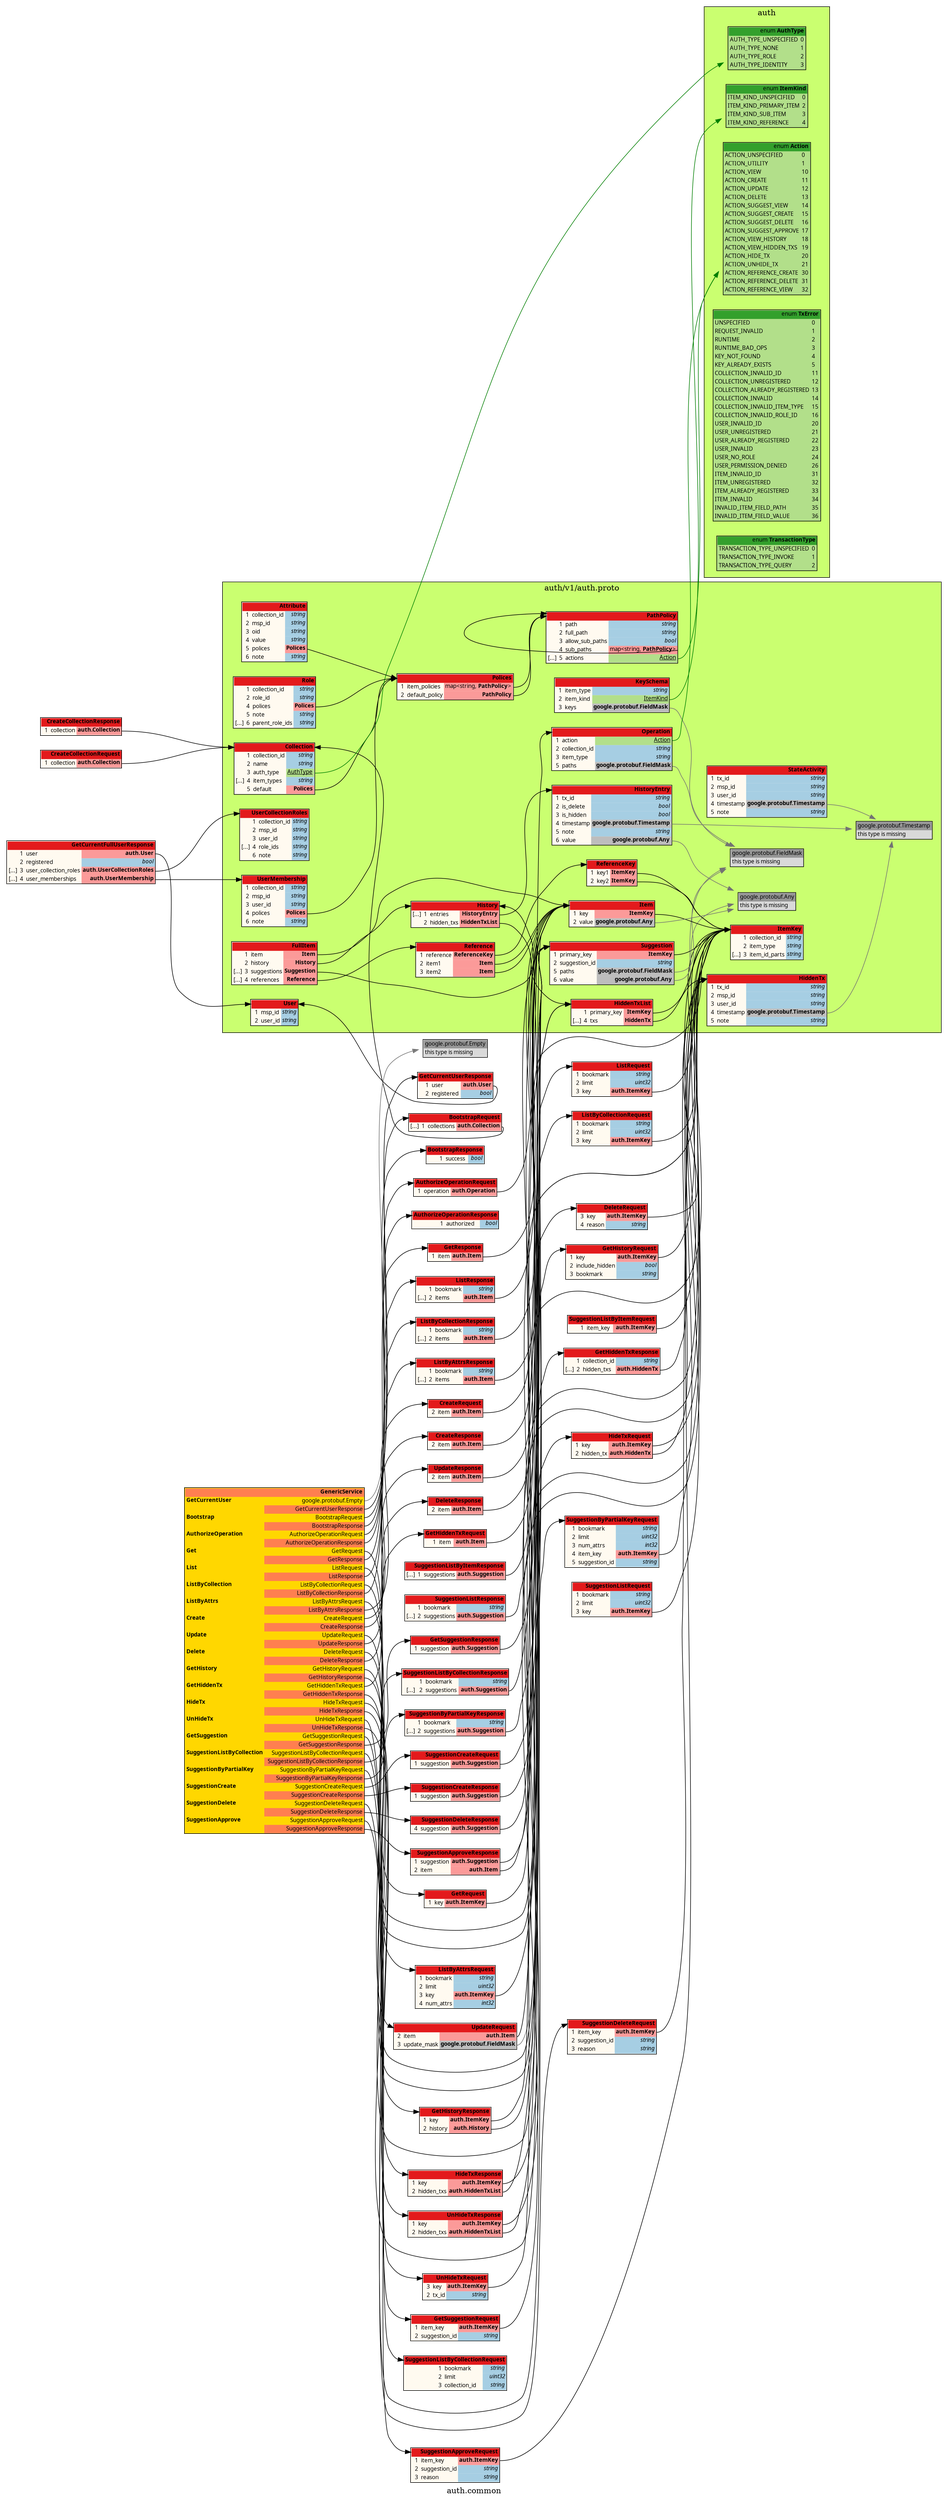 /*
	do not edit:
	auto-generated by github.com/seamia/protodot
*/
digraph protodot {

	/* package:   auth.common */
	/* source:    .\proto\chaincode\auth\common\generic.proto */
	/* selection:  */

	rankdir=LR;
	label="auth.common";
	tooltip="auth.common";
	bgcolor="transparent"

	node [
		shape=plaintext
		fontsize=10
		fontname="Ubuntu"
	];


	/* ------ nodes ------ */

	/* ------ leaving the root package unwrapped ------ */


	Node_Ja_188	[shape=plaintext tooltip="auth.common.SuggestionByPartialKeyRequest" label=<<TABLE BORDER="1" CELLBORDER="0" CELLSPACING="0" BGCOLOR="#fffaf0"><TR><TD COLSPAN="4" PORT="header" BGCOLOR="#e31a1c" ALIGN="right"><b>SuggestionByPartialKeyRequest</b></TD></TR><TR><TD ALIGN="right"></TD><TD ALIGN="right">1</TD><TD ALIGN="left">bookmark</TD><TD BGCOLOR="#a6cee3" PORT="pobookmark" ALIGN="right" TITLE="string"><i>string</i></TD></TR><TR><TD ALIGN="right"></TD><TD ALIGN="right">2</TD><TD ALIGN="left">limit</TD><TD BGCOLOR="#a6cee3" PORT="polimit" ALIGN="right" TITLE="uint32"><i>uint32</i></TD></TR><TR><TD ALIGN="right"></TD><TD ALIGN="right">3</TD><TD ALIGN="left">num_attrs</TD><TD BGCOLOR="#a6cee3" PORT="ponum_attrs" ALIGN="right" TITLE="int32"><i>int32</i></TD></TR><TR><TD ALIGN="right"></TD><TD ALIGN="right">4</TD><TD ALIGN="left">item_key</TD><TD BGCOLOR="#fb9a99" PORT="poitem_key" ALIGN="right"><b>auth.ItemKey</b></TD></TR><TR><TD ALIGN="right"></TD><TD ALIGN="right">5</TD><TD ALIGN="left">suggestion_id</TD><TD BGCOLOR="#a6cee3" PORT="posuggestion_id" ALIGN="right" TITLE="string"><i>string</i></TD></TR></TABLE>>];

	Node_Ja_168	[shape=plaintext tooltip="auth.common.UpdateRequest" label=<<TABLE BORDER="1" CELLBORDER="0" CELLSPACING="0" BGCOLOR="#fffaf0"><TR><TD COLSPAN="4" PORT="header" BGCOLOR="#e31a1c" ALIGN="right"><b>UpdateRequest</b></TD></TR><TR><TD ALIGN="right"></TD><TD ALIGN="right">2</TD><TD ALIGN="left">item</TD><TD BGCOLOR="#fb9a99" PORT="poitem" ALIGN="right"><b>auth.Item</b></TD></TR><TR><TD ALIGN="right"></TD><TD ALIGN="right">3</TD><TD ALIGN="left">update_mask</TD><TD BGCOLOR="#bdbdbd" PORT="poupdate_mask" ALIGN="right"><b>google.protobuf.FieldMask</b></TD></TR></TABLE>>];
	Node_Ja_170	[shape=plaintext tooltip="auth.common.DeleteRequest" label=<<TABLE BORDER="1" CELLBORDER="0" CELLSPACING="0" BGCOLOR="#fffaf0"><TR><TD COLSPAN="4" PORT="header" BGCOLOR="#e31a1c" ALIGN="right"><b>DeleteRequest</b></TD></TR><TR><TD ALIGN="right"></TD><TD ALIGN="right">3</TD><TD ALIGN="left">key</TD><TD BGCOLOR="#fb9a99" PORT="pokey" ALIGN="right"><b>auth.ItemKey</b></TD></TR><TR><TD ALIGN="right"></TD><TD ALIGN="right">4</TD><TD ALIGN="left">reason</TD><TD BGCOLOR="#a6cee3" PORT="poreason" ALIGN="right" TITLE="string"><i>string</i></TD></TR></TABLE>>];
	Node_Ja_186	[shape=plaintext tooltip="auth.common.SuggestionListByItemRequest" label=<<TABLE BORDER="1" CELLBORDER="0" CELLSPACING="0" BGCOLOR="#fffaf0"><TR><TD COLSPAN="4" PORT="header" BGCOLOR="#e31a1c" ALIGN="right"><b>SuggestionListByItemRequest</b></TD></TR><TR><TD ALIGN="right"></TD><TD ALIGN="right">1</TD><TD ALIGN="left">item_key</TD><TD BGCOLOR="#fb9a99" PORT="poitem_key" ALIGN="right"><b>auth.ItemKey</b></TD></TR></TABLE>>];


	Node_Ja_160	[shape=plaintext tooltip="auth.common.ListRequest" label=<<TABLE BORDER="1" CELLBORDER="0" CELLSPACING="0" BGCOLOR="#fffaf0"><TR><TD COLSPAN="4" PORT="header" BGCOLOR="#e31a1c" ALIGN="right"><b>ListRequest</b></TD></TR><TR><TD ALIGN="right"></TD><TD ALIGN="right">1</TD><TD ALIGN="left">bookmark</TD><TD BGCOLOR="#a6cee3" PORT="pobookmark" ALIGN="right" TITLE="string"><i>string</i></TD></TR><TR><TD ALIGN="right"></TD><TD ALIGN="right">2</TD><TD ALIGN="left">limit</TD><TD BGCOLOR="#a6cee3" PORT="polimit" ALIGN="right" TITLE="uint32"><i>uint32</i></TD></TR><TR><TD ALIGN="right"></TD><TD ALIGN="right">3</TD><TD ALIGN="left">key</TD><TD BGCOLOR="#fb9a99" PORT="pokey" ALIGN="right"><b>auth.ItemKey</b></TD></TR></TABLE>>];
	Node_Ja_166	[shape=plaintext tooltip="auth.common.CreateRequest" label=<<TABLE BORDER="1" CELLBORDER="0" CELLSPACING="0" BGCOLOR="#fffaf0"><TR><TD COLSPAN="4" PORT="header" BGCOLOR="#e31a1c" ALIGN="right"><b>CreateRequest</b></TD></TR><TR><TD ALIGN="right"></TD><TD ALIGN="right">2</TD><TD ALIGN="left">item</TD><TD BGCOLOR="#fb9a99" PORT="poitem" ALIGN="right"><b>auth.Item</b></TD></TR></TABLE>>];
	Node_Ja_172	[shape=plaintext tooltip="auth.common.GetHistoryRequest" label=<<TABLE BORDER="1" CELLBORDER="0" CELLSPACING="0" BGCOLOR="#fffaf0"><TR><TD COLSPAN="4" PORT="header" BGCOLOR="#e31a1c" ALIGN="right"><b>GetHistoryRequest</b></TD></TR><TR><TD ALIGN="right"></TD><TD ALIGN="right">1</TD><TD ALIGN="left">key</TD><TD BGCOLOR="#fb9a99" PORT="pokey" ALIGN="right"><b>auth.ItemKey</b></TD></TR><TR><TD ALIGN="right"></TD><TD ALIGN="right">2</TD><TD ALIGN="left">include_hidden</TD><TD BGCOLOR="#a6cee3" PORT="poinclude_hidden" ALIGN="right" TITLE="bool"><i>bool</i></TD></TR><TR><TD ALIGN="right"></TD><TD ALIGN="right">3</TD><TD ALIGN="left">bookmark</TD><TD BGCOLOR="#a6cee3" PORT="pobookmark" ALIGN="right" TITLE="string"><i>string</i></TD></TR></TABLE>>];
	Node_Ja_189	[shape=plaintext tooltip="auth.common.SuggestionByPartialKeyResponse" label=<<TABLE BORDER="1" CELLBORDER="0" CELLSPACING="0" BGCOLOR="#fffaf0"><TR><TD COLSPAN="4" PORT="header" BGCOLOR="#e31a1c" ALIGN="right"><b>SuggestionByPartialKeyResponse</b></TD></TR><TR><TD ALIGN="right"></TD><TD ALIGN="right">1</TD><TD ALIGN="left">bookmark</TD><TD BGCOLOR="#a6cee3" PORT="pobookmark" ALIGN="right" TITLE="string"><i>string</i></TD></TR><TR><TD ALIGN="right">[...]</TD><TD ALIGN="right">2</TD><TD ALIGN="left">suggestions</TD><TD BGCOLOR="#fb9a99" PORT="posuggestions" ALIGN="right"><b>auth.Suggestion</b></TD></TR></TABLE>>];
	Node_Ja_184	[shape=plaintext tooltip="auth.common.SuggestionListByCollectionRequest" label=<<TABLE BORDER="1" CELLBORDER="0" CELLSPACING="0" BGCOLOR="#fffaf0"><TR><TD COLSPAN="4" PORT="header" BGCOLOR="#e31a1c" ALIGN="right"><b>SuggestionListByCollectionRequest</b></TD></TR><TR><TD ALIGN="right"></TD><TD ALIGN="right">1</TD><TD ALIGN="left">bookmark</TD><TD BGCOLOR="#a6cee3" PORT="pobookmark" ALIGN="right" TITLE="string"><i>string</i></TD></TR><TR><TD ALIGN="right"></TD><TD ALIGN="right">2</TD><TD ALIGN="left">limit</TD><TD BGCOLOR="#a6cee3" PORT="polimit" ALIGN="right" TITLE="uint32"><i>uint32</i></TD></TR><TR><TD ALIGN="right"></TD><TD ALIGN="right">3</TD><TD ALIGN="left">collection_id</TD><TD BGCOLOR="#a6cee3" PORT="pocollection_id" ALIGN="right" TITLE="string"><i>string</i></TD></TR></TABLE>>];
	Node_Ja_159	[shape=plaintext tooltip="auth.common.GetResponse" label=<<TABLE BORDER="1" CELLBORDER="0" CELLSPACING="0" BGCOLOR="#fffaf0"><TR><TD COLSPAN="4" PORT="header" BGCOLOR="#e31a1c" ALIGN="right"><b>GetResponse</b></TD></TR><TR><TD ALIGN="right"></TD><TD ALIGN="right">1</TD><TD ALIGN="left">item</TD><TD BGCOLOR="#fb9a99" PORT="poitem" ALIGN="right"><b>auth.Item</b></TD></TR></TABLE>>];
	Node_Ja_150	[shape=plaintext tooltip="auth.common.GetCurrentUserResponse" label=<<TABLE BORDER="1" CELLBORDER="0" CELLSPACING="0" BGCOLOR="#fffaf0"><TR><TD COLSPAN="4" PORT="header" BGCOLOR="#e31a1c" ALIGN="right"><b>GetCurrentUserResponse</b></TD></TR><TR><TD ALIGN="right"></TD><TD ALIGN="right">1</TD><TD ALIGN="left">user</TD><TD BGCOLOR="#fb9a99" PORT="pouser" ALIGN="right"><b>auth.User</b></TD></TR><TR><TD ALIGN="right"></TD><TD ALIGN="right">2</TD><TD ALIGN="left">registered</TD><TD BGCOLOR="#a6cee3" PORT="poregistered" ALIGN="right" TITLE="bool"><i>bool</i></TD></TR></TABLE>>];
	Node_Ja_175	[shape=plaintext tooltip="auth.common.GetHiddenTxResponse" label=<<TABLE BORDER="1" CELLBORDER="0" CELLSPACING="0" BGCOLOR="#fffaf0"><TR><TD COLSPAN="4" PORT="header" BGCOLOR="#e31a1c" ALIGN="right"><b>GetHiddenTxResponse</b></TD></TR><TR><TD ALIGN="right"></TD><TD ALIGN="right">1</TD><TD ALIGN="left">collection_id</TD><TD BGCOLOR="#a6cee3" PORT="pocollection_id" ALIGN="right" TITLE="string"><i>string</i></TD></TR><TR><TD ALIGN="right">[...]</TD><TD ALIGN="right">2</TD><TD ALIGN="left">hidden_txs</TD><TD BGCOLOR="#fb9a99" PORT="pohidden_txs" ALIGN="right"><b>auth.HiddenTx</b></TD></TR></TABLE>>];



	Node_Ja_191	[shape=plaintext tooltip="auth.common.SuggestionCreateResponse" label=<<TABLE BORDER="1" CELLBORDER="0" CELLSPACING="0" BGCOLOR="#fffaf0"><TR><TD COLSPAN="4" PORT="header" BGCOLOR="#e31a1c" ALIGN="right"><b>SuggestionCreateResponse</b></TD></TR><TR><TD ALIGN="right"></TD><TD ALIGN="right">1</TD><TD ALIGN="left">suggestion</TD><TD BGCOLOR="#fb9a99" PORT="posuggestion" ALIGN="right"><b>auth.Suggestion</b></TD></TR></TABLE>>];

	Node_Ja_154	[shape=plaintext tooltip="auth.common.BootstrapRequest" label=<<TABLE BORDER="1" CELLBORDER="0" CELLSPACING="0" BGCOLOR="#fffaf0"><TR><TD COLSPAN="4" PORT="header" BGCOLOR="#e31a1c" ALIGN="right"><b>BootstrapRequest</b></TD></TR><TR><TD ALIGN="right">[...]</TD><TD ALIGN="right">1</TD><TD ALIGN="left">collections</TD><TD BGCOLOR="#fb9a99" PORT="pocollections" ALIGN="right"><b>auth.Collection</b></TD></TR></TABLE>>];
	Node_Ja_157	[shape=plaintext tooltip="auth.common.CreateCollectionResponse" label=<<TABLE BORDER="1" CELLBORDER="0" CELLSPACING="0" BGCOLOR="#fffaf0"><TR><TD COLSPAN="4" PORT="header" BGCOLOR="#e31a1c" ALIGN="right"><b>CreateCollectionResponse</b></TD></TR><TR><TD ALIGN="right"></TD><TD ALIGN="right">1</TD><TD ALIGN="left">collection</TD><TD BGCOLOR="#fb9a99" PORT="pocollection" ALIGN="right"><b>auth.Collection</b></TD></TR></TABLE>>];
	Node_Ja_161	[shape=plaintext tooltip="auth.common.ListResponse" label=<<TABLE BORDER="1" CELLBORDER="0" CELLSPACING="0" BGCOLOR="#fffaf0"><TR><TD COLSPAN="4" PORT="header" BGCOLOR="#e31a1c" ALIGN="right"><b>ListResponse</b></TD></TR><TR><TD ALIGN="right"></TD><TD ALIGN="right">1</TD><TD ALIGN="left">bookmark</TD><TD BGCOLOR="#a6cee3" PORT="pobookmark" ALIGN="right" TITLE="string"><i>string</i></TD></TR><TR><TD ALIGN="right">[...]</TD><TD ALIGN="right">2</TD><TD ALIGN="left">items</TD><TD BGCOLOR="#fb9a99" PORT="poitems" ALIGN="right"><b>auth.Item</b></TD></TR></TABLE>>];


	Node_Ja_155	[shape=plaintext tooltip="auth.common.BootstrapResponse" label=<<TABLE BORDER="1" CELLBORDER="0" CELLSPACING="0" BGCOLOR="#fffaf0"><TR><TD COLSPAN="4" PORT="header" BGCOLOR="#e31a1c" ALIGN="right"><b>BootstrapResponse</b></TD></TR><TR><TD ALIGN="right"></TD><TD ALIGN="right">1</TD><TD ALIGN="left">success</TD><TD BGCOLOR="#a6cee3" PORT="posuccess" ALIGN="right" TITLE="bool"><i>bool</i></TD></TR></TABLE>>];
	Node_Ja_163	[shape=plaintext tooltip="auth.common.ListByCollectionResponse" label=<<TABLE BORDER="1" CELLBORDER="0" CELLSPACING="0" BGCOLOR="#fffaf0"><TR><TD COLSPAN="4" PORT="header" BGCOLOR="#e31a1c" ALIGN="right"><b>ListByCollectionResponse</b></TD></TR><TR><TD ALIGN="right"></TD><TD ALIGN="right">1</TD><TD ALIGN="left">bookmark</TD><TD BGCOLOR="#a6cee3" PORT="pobookmark" ALIGN="right" TITLE="string"><i>string</i></TD></TR><TR><TD ALIGN="right">[...]</TD><TD ALIGN="right">2</TD><TD ALIGN="left">items</TD><TD BGCOLOR="#fb9a99" PORT="poitems" ALIGN="right"><b>auth.Item</b></TD></TR></TABLE>>];
	Node_Ja_187	[shape=plaintext tooltip="auth.common.SuggestionListByItemResponse" label=<<TABLE BORDER="1" CELLBORDER="0" CELLSPACING="0" BGCOLOR="#fffaf0"><TR><TD COLSPAN="4" PORT="header" BGCOLOR="#e31a1c" ALIGN="right"><b>SuggestionListByItemResponse</b></TD></TR><TR><TD ALIGN="right">[...]</TD><TD ALIGN="right">1</TD><TD ALIGN="left">suggestions</TD><TD BGCOLOR="#fb9a99" PORT="posuggestions" ALIGN="right"><b>auth.Suggestion</b></TD></TR></TABLE>>];
	Node_Ja_185	[shape=plaintext tooltip="auth.common.SuggestionListByCollectionResponse" label=<<TABLE BORDER="1" CELLBORDER="0" CELLSPACING="0" BGCOLOR="#fffaf0"><TR><TD COLSPAN="4" PORT="header" BGCOLOR="#e31a1c" ALIGN="right"><b>SuggestionListByCollectionResponse</b></TD></TR><TR><TD ALIGN="right"></TD><TD ALIGN="right">1</TD><TD ALIGN="left">bookmark</TD><TD BGCOLOR="#a6cee3" PORT="pobookmark" ALIGN="right" TITLE="string"><i>string</i></TD></TR><TR><TD ALIGN="right">[...]</TD><TD ALIGN="right">2</TD><TD ALIGN="left">suggestions</TD><TD BGCOLOR="#fb9a99" PORT="posuggestions" ALIGN="right"><b>auth.Suggestion</b></TD></TR></TABLE>>];
	Node_Ja_153	[shape=plaintext tooltip="auth.common.AuthorizeOperationResponse" label=<<TABLE BORDER="1" CELLBORDER="0" CELLSPACING="0" BGCOLOR="#fffaf0"><TR><TD COLSPAN="4" PORT="header" BGCOLOR="#e31a1c" ALIGN="right"><b>AuthorizeOperationResponse</b></TD></TR><TR><TD ALIGN="right"></TD><TD ALIGN="right">1</TD><TD ALIGN="left">authorized</TD><TD BGCOLOR="#a6cee3" PORT="poauthorized" ALIGN="right" TITLE="bool"><i>bool</i></TD></TR></TABLE>>];
	Node_Ja_173	[shape=plaintext tooltip="auth.common.GetHistoryResponse" label=<<TABLE BORDER="1" CELLBORDER="0" CELLSPACING="0" BGCOLOR="#fffaf0"><TR><TD COLSPAN="4" PORT="header" BGCOLOR="#e31a1c" ALIGN="right"><b>GetHistoryResponse</b></TD></TR><TR><TD ALIGN="right"></TD><TD ALIGN="right">1</TD><TD ALIGN="left">key</TD><TD BGCOLOR="#fb9a99" PORT="pokey" ALIGN="right"><b>auth.ItemKey</b></TD></TR><TR><TD ALIGN="right"></TD><TD ALIGN="right">2</TD><TD ALIGN="left">history</TD><TD BGCOLOR="#fb9a99" PORT="pohistory" ALIGN="right"><b>auth.History</b></TD></TR></TABLE>>];
	Node_Ja_179	[shape=plaintext tooltip="auth.common.UnHideTxResponse" label=<<TABLE BORDER="1" CELLBORDER="0" CELLSPACING="0" BGCOLOR="#fffaf0"><TR><TD COLSPAN="4" PORT="header" BGCOLOR="#e31a1c" ALIGN="right"><b>UnHideTxResponse</b></TD></TR><TR><TD ALIGN="right"></TD><TD ALIGN="right">1</TD><TD ALIGN="left">key</TD><TD BGCOLOR="#fb9a99" PORT="pokey" ALIGN="right"><b>auth.ItemKey</b></TD></TR><TR><TD ALIGN="right"></TD><TD ALIGN="right">2</TD><TD ALIGN="left">hidden_txs</TD><TD BGCOLOR="#fb9a99" PORT="pohidden_txs" ALIGN="right"><b>auth.HiddenTxList</b></TD></TR></TABLE>>];
	Node_Ja_192	[shape=plaintext tooltip="auth.common.SuggestionDeleteRequest" label=<<TABLE BORDER="1" CELLBORDER="0" CELLSPACING="0" BGCOLOR="#fffaf0"><TR><TD COLSPAN="4" PORT="header" BGCOLOR="#e31a1c" ALIGN="right"><b>SuggestionDeleteRequest</b></TD></TR><TR><TD ALIGN="right"></TD><TD ALIGN="right">1</TD><TD ALIGN="left">item_key</TD><TD BGCOLOR="#fb9a99" PORT="poitem_key" ALIGN="right"><b>auth.ItemKey</b></TD></TR><TR><TD ALIGN="right"></TD><TD ALIGN="right">2</TD><TD ALIGN="left">suggestion_id</TD><TD BGCOLOR="#a6cee3" PORT="posuggestion_id" ALIGN="right" TITLE="string"><i>string</i></TD></TR><TR><TD ALIGN="right"></TD><TD ALIGN="right">3</TD><TD ALIGN="left">reason</TD><TD BGCOLOR="#a6cee3" PORT="poreason" ALIGN="right" TITLE="string"><i>string</i></TD></TR></TABLE>>];
	Node_Ja_162	[shape=plaintext tooltip="auth.common.ListByCollectionRequest" label=<<TABLE BORDER="1" CELLBORDER="0" CELLSPACING="0" BGCOLOR="#fffaf0"><TR><TD COLSPAN="4" PORT="header" BGCOLOR="#e31a1c" ALIGN="right"><b>ListByCollectionRequest</b></TD></TR><TR><TD ALIGN="right"></TD><TD ALIGN="right">1</TD><TD ALIGN="left">bookmark</TD><TD BGCOLOR="#a6cee3" PORT="pobookmark" ALIGN="right" TITLE="string"><i>string</i></TD></TR><TR><TD ALIGN="right"></TD><TD ALIGN="right">2</TD><TD ALIGN="left">limit</TD><TD BGCOLOR="#a6cee3" PORT="polimit" ALIGN="right" TITLE="uint32"><i>uint32</i></TD></TR><TR><TD ALIGN="right"></TD><TD ALIGN="right">3</TD><TD ALIGN="left">key</TD><TD BGCOLOR="#fb9a99" PORT="pokey" ALIGN="right"><b>auth.ItemKey</b></TD></TR></TABLE>>];
	Node_Ja_182	[shape=plaintext tooltip="auth.common.SuggestionListRequest" label=<<TABLE BORDER="1" CELLBORDER="0" CELLSPACING="0" BGCOLOR="#fffaf0"><TR><TD COLSPAN="4" PORT="header" BGCOLOR="#e31a1c" ALIGN="right"><b>SuggestionListRequest</b></TD></TR><TR><TD ALIGN="right"></TD><TD ALIGN="right">1</TD><TD ALIGN="left">bookmark</TD><TD BGCOLOR="#a6cee3" PORT="pobookmark" ALIGN="right" TITLE="string"><i>string</i></TD></TR><TR><TD ALIGN="right"></TD><TD ALIGN="right">2</TD><TD ALIGN="left">limit</TD><TD BGCOLOR="#a6cee3" PORT="polimit" ALIGN="right" TITLE="uint32"><i>uint32</i></TD></TR><TR><TD ALIGN="right"></TD><TD ALIGN="right">3</TD><TD ALIGN="left">key</TD><TD BGCOLOR="#fb9a99" PORT="pokey" ALIGN="right"><b>auth.ItemKey</b></TD></TR></TABLE>>];
	Node_Ja_190	[shape=plaintext tooltip="auth.common.SuggestionCreateRequest" label=<<TABLE BORDER="1" CELLBORDER="0" CELLSPACING="0" BGCOLOR="#fffaf0"><TR><TD COLSPAN="4" PORT="header" BGCOLOR="#e31a1c" ALIGN="right"><b>SuggestionCreateRequest</b></TD></TR><TR><TD ALIGN="right"></TD><TD ALIGN="right">1</TD><TD ALIGN="left">suggestion</TD><TD BGCOLOR="#fb9a99" PORT="posuggestion" ALIGN="right"><b>auth.Suggestion</b></TD></TR></TABLE>>];
	Node_Ja_195	[shape=plaintext tooltip="auth.common.SuggestionApproveResponse" label=<<TABLE BORDER="1" CELLBORDER="0" CELLSPACING="0" BGCOLOR="#fffaf0"><TR><TD COLSPAN="4" PORT="header" BGCOLOR="#e31a1c" ALIGN="right"><b>SuggestionApproveResponse</b></TD></TR><TR><TD ALIGN="right"></TD><TD ALIGN="right">1</TD><TD ALIGN="left">suggestion</TD><TD BGCOLOR="#fb9a99" PORT="posuggestion" ALIGN="right"><b>auth.Suggestion</b></TD></TR><TR><TD ALIGN="right"></TD><TD ALIGN="right">2</TD><TD ALIGN="left">item</TD><TD BGCOLOR="#fb9a99" PORT="poitem" ALIGN="right"><b>auth.Item</b></TD></TR></TABLE>>];
	Node_Ja_156	[shape=plaintext tooltip="auth.common.CreateCollectionRequest" label=<<TABLE BORDER="1" CELLBORDER="0" CELLSPACING="0" BGCOLOR="#fffaf0"><TR><TD COLSPAN="4" PORT="header" BGCOLOR="#e31a1c" ALIGN="right"><b>CreateCollectionRequest</b></TD></TR><TR><TD ALIGN="right"></TD><TD ALIGN="right">1</TD><TD ALIGN="left">collection</TD><TD BGCOLOR="#fb9a99" PORT="pocollection" ALIGN="right"><b>auth.Collection</b></TD></TR></TABLE>>];
	Node_Ja_129	[shape=plaintext tooltip="GenericService" label=<<TABLE BORDER="1" CELLBORDER="0" CELLSPACING="0" BGCOLOR="#ffd700"><TR><TD COLSPAN="3" PORT="header" BGCOLOR="#ff7f50" ALIGN="right"><b>GenericService</b></TD></TR><TR><TD ALIGN="left"><b>GetCurrentUser</b></TD><TD></TD><TD PORT="poGetCurrentUser_request" ALIGN="right">google.protobuf.Empty</TD></TR><TR style="border-bottom: 1px solid red"><TD></TD><TD BGCOLOR="#ff7f50"></TD><TD PORT="poGetCurrentUser_response" ALIGN="right" BGCOLOR="#ff7f50">GetCurrentUserResponse</TD></TR><TR><TD ALIGN="left"><b>Bootstrap</b></TD><TD></TD><TD PORT="poBootstrap_request" ALIGN="right">BootstrapRequest</TD></TR><TR style="border-bottom: 1px solid red"><TD></TD><TD BGCOLOR="#ff7f50"></TD><TD PORT="poBootstrap_response" ALIGN="right" BGCOLOR="#ff7f50">BootstrapResponse</TD></TR><TR><TD ALIGN="left"><b>AuthorizeOperation</b></TD><TD></TD><TD PORT="poAuthorizeOperation_request" ALIGN="right">AuthorizeOperationRequest</TD></TR><TR style="border-bottom: 1px solid red"><TD></TD><TD BGCOLOR="#ff7f50"></TD><TD PORT="poAuthorizeOperation_response" ALIGN="right" BGCOLOR="#ff7f50">AuthorizeOperationResponse</TD></TR><TR><TD ALIGN="left"><b>Get</b></TD><TD></TD><TD PORT="poGet_request" ALIGN="right">GetRequest</TD></TR><TR style="border-bottom: 1px solid red"><TD></TD><TD BGCOLOR="#ff7f50"></TD><TD PORT="poGet_response" ALIGN="right" BGCOLOR="#ff7f50">GetResponse</TD></TR><TR><TD ALIGN="left"><b>List</b></TD><TD></TD><TD PORT="poList_request" ALIGN="right">ListRequest</TD></TR><TR style="border-bottom: 1px solid red"><TD></TD><TD BGCOLOR="#ff7f50"></TD><TD PORT="poList_response" ALIGN="right" BGCOLOR="#ff7f50">ListResponse</TD></TR><TR><TD ALIGN="left"><b>ListByCollection</b></TD><TD></TD><TD PORT="poListByCollection_request" ALIGN="right">ListByCollectionRequest</TD></TR><TR style="border-bottom: 1px solid red"><TD></TD><TD BGCOLOR="#ff7f50"></TD><TD PORT="poListByCollection_response" ALIGN="right" BGCOLOR="#ff7f50">ListByCollectionResponse</TD></TR><TR><TD ALIGN="left"><b>ListByAttrs</b></TD><TD></TD><TD PORT="poListByAttrs_request" ALIGN="right">ListByAttrsRequest</TD></TR><TR style="border-bottom: 1px solid red"><TD></TD><TD BGCOLOR="#ff7f50"></TD><TD PORT="poListByAttrs_response" ALIGN="right" BGCOLOR="#ff7f50">ListByAttrsResponse</TD></TR><TR><TD ALIGN="left"><b>Create</b></TD><TD></TD><TD PORT="poCreate_request" ALIGN="right">CreateRequest</TD></TR><TR style="border-bottom: 1px solid red"><TD></TD><TD BGCOLOR="#ff7f50"></TD><TD PORT="poCreate_response" ALIGN="right" BGCOLOR="#ff7f50">CreateResponse</TD></TR><TR><TD ALIGN="left"><b>Update</b></TD><TD></TD><TD PORT="poUpdate_request" ALIGN="right">UpdateRequest</TD></TR><TR style="border-bottom: 1px solid red"><TD></TD><TD BGCOLOR="#ff7f50"></TD><TD PORT="poUpdate_response" ALIGN="right" BGCOLOR="#ff7f50">UpdateResponse</TD></TR><TR><TD ALIGN="left"><b>Delete</b></TD><TD></TD><TD PORT="poDelete_request" ALIGN="right">DeleteRequest</TD></TR><TR style="border-bottom: 1px solid red"><TD></TD><TD BGCOLOR="#ff7f50"></TD><TD PORT="poDelete_response" ALIGN="right" BGCOLOR="#ff7f50">DeleteResponse</TD></TR><TR><TD ALIGN="left"><b>GetHistory</b></TD><TD></TD><TD PORT="poGetHistory_request" ALIGN="right">GetHistoryRequest</TD></TR><TR style="border-bottom: 1px solid red"><TD></TD><TD BGCOLOR="#ff7f50"></TD><TD PORT="poGetHistory_response" ALIGN="right" BGCOLOR="#ff7f50">GetHistoryResponse</TD></TR><TR><TD ALIGN="left"><b>GetHiddenTx</b></TD><TD></TD><TD PORT="poGetHiddenTx_request" ALIGN="right">GetHiddenTxRequest</TD></TR><TR style="border-bottom: 1px solid red"><TD></TD><TD BGCOLOR="#ff7f50"></TD><TD PORT="poGetHiddenTx_response" ALIGN="right" BGCOLOR="#ff7f50">GetHiddenTxResponse</TD></TR><TR><TD ALIGN="left"><b>HideTx</b></TD><TD></TD><TD PORT="poHideTx_request" ALIGN="right">HideTxRequest</TD></TR><TR style="border-bottom: 1px solid red"><TD></TD><TD BGCOLOR="#ff7f50"></TD><TD PORT="poHideTx_response" ALIGN="right" BGCOLOR="#ff7f50">HideTxResponse</TD></TR><TR><TD ALIGN="left"><b>UnHideTx</b></TD><TD></TD><TD PORT="poUnHideTx_request" ALIGN="right">UnHideTxRequest</TD></TR><TR style="border-bottom: 1px solid red"><TD></TD><TD BGCOLOR="#ff7f50"></TD><TD PORT="poUnHideTx_response" ALIGN="right" BGCOLOR="#ff7f50">UnHideTxResponse</TD></TR><TR><TD ALIGN="left"><b>GetSuggestion</b></TD><TD></TD><TD PORT="poGetSuggestion_request" ALIGN="right">GetSuggestionRequest</TD></TR><TR style="border-bottom: 1px solid red"><TD></TD><TD BGCOLOR="#ff7f50"></TD><TD PORT="poGetSuggestion_response" ALIGN="right" BGCOLOR="#ff7f50">GetSuggestionResponse</TD></TR><TR><TD ALIGN="left"><b>SuggestionListByCollection</b></TD><TD></TD><TD PORT="poSuggestionListByCollection_request" ALIGN="right">SuggestionListByCollectionRequest</TD></TR><TR style="border-bottom: 1px solid red"><TD></TD><TD BGCOLOR="#ff7f50"></TD><TD PORT="poSuggestionListByCollection_response" ALIGN="right" BGCOLOR="#ff7f50">SuggestionListByCollectionResponse</TD></TR><TR><TD ALIGN="left"><b>SuggestionByPartialKey</b></TD><TD></TD><TD PORT="poSuggestionByPartialKey_request" ALIGN="right">SuggestionByPartialKeyRequest</TD></TR><TR style="border-bottom: 1px solid red"><TD></TD><TD BGCOLOR="#ff7f50"></TD><TD PORT="poSuggestionByPartialKey_response" ALIGN="right" BGCOLOR="#ff7f50">SuggestionByPartialKeyResponse</TD></TR><TR><TD ALIGN="left"><b>SuggestionCreate</b></TD><TD></TD><TD PORT="poSuggestionCreate_request" ALIGN="right">SuggestionCreateRequest</TD></TR><TR style="border-bottom: 1px solid red"><TD></TD><TD BGCOLOR="#ff7f50"></TD><TD PORT="poSuggestionCreate_response" ALIGN="right" BGCOLOR="#ff7f50">SuggestionCreateResponse</TD></TR><TR><TD ALIGN="left"><b>SuggestionDelete</b></TD><TD></TD><TD PORT="poSuggestionDelete_request" ALIGN="right">SuggestionDeleteRequest</TD></TR><TR style="border-bottom: 1px solid red"><TD></TD><TD BGCOLOR="#ff7f50"></TD><TD PORT="poSuggestionDelete_response" ALIGN="right" BGCOLOR="#ff7f50">SuggestionDeleteResponse</TD></TR><TR><TD ALIGN="left"><b>SuggestionApprove</b></TD><TD></TD><TD PORT="poSuggestionApprove_request" ALIGN="right">SuggestionApproveRequest</TD></TR><TR style="border-bottom: 1px solid red"><TD></TD><TD BGCOLOR="#ff7f50"></TD><TD PORT="poSuggestionApprove_response" ALIGN="right" BGCOLOR="#ff7f50">SuggestionApproveResponse</TD></TR></TABLE>>];
	Node_Ja_151	[shape=plaintext tooltip="auth.common.GetCurrentFullUserResponse" label=<<TABLE BORDER="1" CELLBORDER="0" CELLSPACING="0" BGCOLOR="#fffaf0"><TR><TD COLSPAN="4" PORT="header" BGCOLOR="#e31a1c" ALIGN="right"><b>GetCurrentFullUserResponse</b></TD></TR><TR><TD ALIGN="right"></TD><TD ALIGN="right">1</TD><TD ALIGN="left">user</TD><TD BGCOLOR="#fb9a99" PORT="pouser" ALIGN="right"><b>auth.User</b></TD></TR><TR><TD ALIGN="right"></TD><TD ALIGN="right">2</TD><TD ALIGN="left">registered</TD><TD BGCOLOR="#a6cee3" PORT="poregistered" ALIGN="right" TITLE="bool"><i>bool</i></TD></TR><TR><TD ALIGN="right">[...]</TD><TD ALIGN="right">3</TD><TD ALIGN="left">user_collection_roles</TD><TD BGCOLOR="#fb9a99" PORT="pouser_collection_roles" ALIGN="right"><b>auth.UserCollectionRoles</b></TD></TR><TR><TD ALIGN="right">[...]</TD><TD ALIGN="right">4</TD><TD ALIGN="left">user_memberships</TD><TD BGCOLOR="#fb9a99" PORT="pouser_memberships" ALIGN="right"><b>auth.UserMembership</b></TD></TR></TABLE>>];
	Node_Ja_171	[shape=plaintext tooltip="auth.common.DeleteResponse" label=<<TABLE BORDER="1" CELLBORDER="0" CELLSPACING="0" BGCOLOR="#fffaf0"><TR><TD COLSPAN="4" PORT="header" BGCOLOR="#e31a1c" ALIGN="right"><b>DeleteResponse</b></TD></TR><TR><TD ALIGN="right"></TD><TD ALIGN="right">2</TD><TD ALIGN="left">item</TD><TD BGCOLOR="#fb9a99" PORT="poitem" ALIGN="right"><b>auth.Item</b></TD></TR></TABLE>>];
	Node_Ja_180	[shape=plaintext tooltip="auth.common.GetSuggestionRequest" label=<<TABLE BORDER="1" CELLBORDER="0" CELLSPACING="0" BGCOLOR="#fffaf0"><TR><TD COLSPAN="4" PORT="header" BGCOLOR="#e31a1c" ALIGN="right"><b>GetSuggestionRequest</b></TD></TR><TR><TD ALIGN="right"></TD><TD ALIGN="right">1</TD><TD ALIGN="left">item_key</TD><TD BGCOLOR="#fb9a99" PORT="poitem_key" ALIGN="right"><b>auth.ItemKey</b></TD></TR><TR><TD ALIGN="right"></TD><TD ALIGN="right">2</TD><TD ALIGN="left">suggestion_id</TD><TD BGCOLOR="#a6cee3" PORT="posuggestion_id" ALIGN="right" TITLE="string"><i>string</i></TD></TR></TABLE>>];
	Node_Ja_194	[shape=plaintext tooltip="auth.common.SuggestionApproveRequest" label=<<TABLE BORDER="1" CELLBORDER="0" CELLSPACING="0" BGCOLOR="#fffaf0"><TR><TD COLSPAN="4" PORT="header" BGCOLOR="#e31a1c" ALIGN="right"><b>SuggestionApproveRequest</b></TD></TR><TR><TD ALIGN="right"></TD><TD ALIGN="right">1</TD><TD ALIGN="left">item_key</TD><TD BGCOLOR="#fb9a99" PORT="poitem_key" ALIGN="right"><b>auth.ItemKey</b></TD></TR><TR><TD ALIGN="right"></TD><TD ALIGN="right">2</TD><TD ALIGN="left">suggestion_id</TD><TD BGCOLOR="#a6cee3" PORT="posuggestion_id" ALIGN="right" TITLE="string"><i>string</i></TD></TR><TR><TD ALIGN="right"></TD><TD ALIGN="right">3</TD><TD ALIGN="left">reason</TD><TD BGCOLOR="#a6cee3" PORT="poreason" ALIGN="right" TITLE="string"><i>string</i></TD></TR></TABLE>>];



	Node_Ja_167	[shape=plaintext tooltip="auth.common.CreateResponse" label=<<TABLE BORDER="1" CELLBORDER="0" CELLSPACING="0" BGCOLOR="#fffaf0"><TR><TD COLSPAN="4" PORT="header" BGCOLOR="#e31a1c" ALIGN="right"><b>CreateResponse</b></TD></TR><TR><TD ALIGN="right"></TD><TD ALIGN="right">2</TD><TD ALIGN="left">item</TD><TD BGCOLOR="#fb9a99" PORT="poitem" ALIGN="right"><b>auth.Item</b></TD></TR></TABLE>>];
	Node_Ja_174	[shape=plaintext tooltip="auth.common.GetHiddenTxRequest" label=<<TABLE BORDER="1" CELLBORDER="0" CELLSPACING="0" BGCOLOR="#fffaf0"><TR><TD COLSPAN="4" PORT="header" BGCOLOR="#e31a1c" ALIGN="right"><b>GetHiddenTxRequest</b></TD></TR><TR><TD ALIGN="right"></TD><TD ALIGN="right">1</TD><TD ALIGN="left">item</TD><TD BGCOLOR="#fb9a99" PORT="poitem" ALIGN="right"><b>auth.Item</b></TD></TR></TABLE>>];
	Node_Ja_177	[shape=plaintext tooltip="auth.common.HideTxResponse" label=<<TABLE BORDER="1" CELLBORDER="0" CELLSPACING="0" BGCOLOR="#fffaf0"><TR><TD COLSPAN="4" PORT="header" BGCOLOR="#e31a1c" ALIGN="right"><b>HideTxResponse</b></TD></TR><TR><TD ALIGN="right"></TD><TD ALIGN="right">1</TD><TD ALIGN="left">key</TD><TD BGCOLOR="#fb9a99" PORT="pokey" ALIGN="right"><b>auth.ItemKey</b></TD></TR><TR><TD ALIGN="right"></TD><TD ALIGN="right">2</TD><TD ALIGN="left">hidden_txs</TD><TD BGCOLOR="#fb9a99" PORT="pohidden_txs" ALIGN="right"><b>auth.HiddenTxList</b></TD></TR></TABLE>>];
	Node_Ja_178	[shape=plaintext tooltip="auth.common.UnHideTxRequest" label=<<TABLE BORDER="1" CELLBORDER="0" CELLSPACING="0" BGCOLOR="#fffaf0"><TR><TD COLSPAN="4" PORT="header" BGCOLOR="#e31a1c" ALIGN="right"><b>UnHideTxRequest</b></TD></TR><TR><TD ALIGN="right"></TD><TD ALIGN="right">3</TD><TD ALIGN="left">key</TD><TD BGCOLOR="#fb9a99" PORT="pokey" ALIGN="right"><b>auth.ItemKey</b></TD></TR><TR><TD ALIGN="right"></TD><TD ALIGN="right">2</TD><TD ALIGN="left">tx_id</TD><TD BGCOLOR="#a6cee3" PORT="potx_id" ALIGN="right" TITLE="string"><i>string</i></TD></TR></TABLE>>];
	Node_Ja_193	[shape=plaintext tooltip="auth.common.SuggestionDeleteResponse" label=<<TABLE BORDER="1" CELLBORDER="0" CELLSPACING="0" BGCOLOR="#fffaf0"><TR><TD COLSPAN="4" PORT="header" BGCOLOR="#e31a1c" ALIGN="right"><b>SuggestionDeleteResponse</b></TD></TR><TR><TD ALIGN="right"></TD><TD ALIGN="right">4</TD><TD ALIGN="left">suggestion</TD><TD BGCOLOR="#fb9a99" PORT="posuggestion" ALIGN="right"><b>auth.Suggestion</b></TD></TR></TABLE>>];


	Node_Ja_164	[shape=plaintext tooltip="auth.common.ListByAttrsRequest" label=<<TABLE BORDER="1" CELLBORDER="0" CELLSPACING="0" BGCOLOR="#fffaf0"><TR><TD COLSPAN="4" PORT="header" BGCOLOR="#e31a1c" ALIGN="right"><b>ListByAttrsRequest</b></TD></TR><TR><TD ALIGN="right"></TD><TD ALIGN="right">1</TD><TD ALIGN="left">bookmark</TD><TD BGCOLOR="#a6cee3" PORT="pobookmark" ALIGN="right" TITLE="string"><i>string</i></TD></TR><TR><TD ALIGN="right"></TD><TD ALIGN="right">2</TD><TD ALIGN="left">limit</TD><TD BGCOLOR="#a6cee3" PORT="polimit" ALIGN="right" TITLE="uint32"><i>uint32</i></TD></TR><TR><TD ALIGN="right"></TD><TD ALIGN="right">3</TD><TD ALIGN="left">key</TD><TD BGCOLOR="#fb9a99" PORT="pokey" ALIGN="right"><b>auth.ItemKey</b></TD></TR><TR><TD ALIGN="right"></TD><TD ALIGN="right">4</TD><TD ALIGN="left">num_attrs</TD><TD BGCOLOR="#a6cee3" PORT="ponum_attrs" ALIGN="right" TITLE="int32"><i>int32</i></TD></TR></TABLE>>];
	Node_Ja_165	[shape=plaintext tooltip="auth.common.ListByAttrsResponse" label=<<TABLE BORDER="1" CELLBORDER="0" CELLSPACING="0" BGCOLOR="#fffaf0"><TR><TD COLSPAN="4" PORT="header" BGCOLOR="#e31a1c" ALIGN="right"><b>ListByAttrsResponse</b></TD></TR><TR><TD ALIGN="right"></TD><TD ALIGN="right">1</TD><TD ALIGN="left">bookmark</TD><TD BGCOLOR="#a6cee3" PORT="pobookmark" ALIGN="right" TITLE="string"><i>string</i></TD></TR><TR><TD ALIGN="right">[...]</TD><TD ALIGN="right">2</TD><TD ALIGN="left">items</TD><TD BGCOLOR="#fb9a99" PORT="poitems" ALIGN="right"><b>auth.Item</b></TD></TR></TABLE>>];
	Node_Ja_169	[shape=plaintext tooltip="auth.common.UpdateResponse" label=<<TABLE BORDER="1" CELLBORDER="0" CELLSPACING="0" BGCOLOR="#fffaf0"><TR><TD COLSPAN="4" PORT="header" BGCOLOR="#e31a1c" ALIGN="right"><b>UpdateResponse</b></TD></TR><TR><TD ALIGN="right"></TD><TD ALIGN="right">2</TD><TD ALIGN="left">item</TD><TD BGCOLOR="#fb9a99" PORT="poitem" ALIGN="right"><b>auth.Item</b></TD></TR></TABLE>>];
	Node_Ja_196	[shape=plaintext tooltip="google.protobuf.Empty" label=<<TABLE BORDER="1" CELLBORDER="0" CELLSPACING="0" BGCOLOR="#d9d9d9"><TR><TD PORT="header" BGCOLOR="#969696" ALIGN="right">google.protobuf.Empty</TD></TR><TR><TD BGCOLOR="#d9d9d9" ALIGN="left">this type is missing</TD></TR></TABLE>>];

	Node_Ja_152	[shape=plaintext tooltip="auth.common.AuthorizeOperationRequest" label=<<TABLE BORDER="1" CELLBORDER="0" CELLSPACING="0" BGCOLOR="#fffaf0"><TR><TD COLSPAN="4" PORT="header" BGCOLOR="#e31a1c" ALIGN="right"><b>AuthorizeOperationRequest</b></TD></TR><TR><TD ALIGN="right"></TD><TD ALIGN="right">1</TD><TD ALIGN="left">operation</TD><TD BGCOLOR="#fb9a99" PORT="pooperation" ALIGN="right"><b>auth.Operation</b></TD></TR></TABLE>>];




	Node_Ja_158	[shape=plaintext tooltip="auth.common.GetRequest" label=<<TABLE BORDER="1" CELLBORDER="0" CELLSPACING="0" BGCOLOR="#fffaf0"><TR><TD COLSPAN="4" PORT="header" BGCOLOR="#e31a1c" ALIGN="right"><b>GetRequest</b></TD></TR><TR><TD ALIGN="right"></TD><TD ALIGN="right">1</TD><TD ALIGN="left">key</TD><TD BGCOLOR="#fb9a99" PORT="pokey" ALIGN="right"><b>auth.ItemKey</b></TD></TR></TABLE>>];
	Node_Ja_176	[shape=plaintext tooltip="auth.common.HideTxRequest" label=<<TABLE BORDER="1" CELLBORDER="0" CELLSPACING="0" BGCOLOR="#fffaf0"><TR><TD COLSPAN="4" PORT="header" BGCOLOR="#e31a1c" ALIGN="right"><b>HideTxRequest</b></TD></TR><TR><TD ALIGN="right"></TD><TD ALIGN="right">1</TD><TD ALIGN="left">key</TD><TD BGCOLOR="#fb9a99" PORT="pokey" ALIGN="right"><b>auth.ItemKey</b></TD></TR><TR><TD ALIGN="right"></TD><TD ALIGN="right">2</TD><TD ALIGN="left">hidden_tx</TD><TD BGCOLOR="#fb9a99" PORT="pohidden_tx" ALIGN="right"><b>auth.HiddenTx</b></TD></TR></TABLE>>];
	Node_Ja_181	[shape=plaintext tooltip="auth.common.GetSuggestionResponse" label=<<TABLE BORDER="1" CELLBORDER="0" CELLSPACING="0" BGCOLOR="#fffaf0"><TR><TD COLSPAN="4" PORT="header" BGCOLOR="#e31a1c" ALIGN="right"><b>GetSuggestionResponse</b></TD></TR><TR><TD ALIGN="right"></TD><TD ALIGN="right">1</TD><TD ALIGN="left">suggestion</TD><TD BGCOLOR="#fb9a99" PORT="posuggestion" ALIGN="right"><b>auth.Suggestion</b></TD></TR></TABLE>>];
	Node_Ja_183	[shape=plaintext tooltip="auth.common.SuggestionListResponse" label=<<TABLE BORDER="1" CELLBORDER="0" CELLSPACING="0" BGCOLOR="#fffaf0"><TR><TD COLSPAN="4" PORT="header" BGCOLOR="#e31a1c" ALIGN="right"><b>SuggestionListResponse</b></TD></TR><TR><TD ALIGN="right"></TD><TD ALIGN="right">1</TD><TD ALIGN="left">bookmark</TD><TD BGCOLOR="#a6cee3" PORT="pobookmark" ALIGN="right" TITLE="string"><i>string</i></TD></TR><TR><TD ALIGN="right">[...]</TD><TD ALIGN="right">2</TD><TD ALIGN="left">suggestions</TD><TD BGCOLOR="#fb9a99" PORT="posuggestions" ALIGN="right"><b>auth.Suggestion</b></TD></TR></TABLE>>];
	subgraph cluster_029f8b1f7151 {
		label = "auth/v1/auth.proto"
		tooltip = "auth/v1/auth.proto"
		style = filled;
		fillcolor = "#caff70";

		Node_Ja_127	[shape=plaintext tooltip="google.protobuf.Timestamp" label=<<TABLE BORDER="1" CELLBORDER="0" CELLSPACING="0" BGCOLOR="#d9d9d9"><TR><TD PORT="header" BGCOLOR="#969696" ALIGN="right">google.protobuf.Timestamp</TD></TR><TR><TD BGCOLOR="#d9d9d9" ALIGN="left">this type is missing</TD></TR></TABLE>>];

		Node_Ja_121	[shape=plaintext tooltip="auth.Collection" label=<<TABLE BORDER="1" CELLBORDER="0" CELLSPACING="0" BGCOLOR="#fffaf0"><TR><TD COLSPAN="4" PORT="header" BGCOLOR="#e31a1c" ALIGN="right"><b>Collection</b></TD></TR><TR><TD ALIGN="right"></TD><TD ALIGN="right">1</TD><TD ALIGN="left">collection_id</TD><TD BGCOLOR="#a6cee3" PORT="pocollection_id" ALIGN="right" TITLE="string"><i>string</i></TD></TR><TR><TD ALIGN="right"></TD><TD ALIGN="right">2</TD><TD ALIGN="left">name</TD><TD BGCOLOR="#a6cee3" PORT="poname" ALIGN="right" TITLE="string"><i>string</i></TD></TR><TR><TD ALIGN="right"></TD><TD ALIGN="right">3</TD><TD ALIGN="left">auth_type</TD><TD BGCOLOR="#b2df8a" PORT="poauth_type" ALIGN="right"><u>AuthType</u></TD></TR><TR><TD ALIGN="right">[...]</TD><TD ALIGN="right">4</TD><TD ALIGN="left">item_types</TD><TD BGCOLOR="#a6cee3" PORT="poitem_types" ALIGN="right" TITLE="string"><i>string</i></TD></TR><TR><TD ALIGN="right"></TD><TD ALIGN="right">5</TD><TD ALIGN="left">default</TD><TD BGCOLOR="#fb9a99" PORT="podefault" ALIGN="right"><b>Polices</b></TD></TR></TABLE>>];
		Node_Ja_117	[shape=plaintext tooltip="auth.Suggestion" label=<<TABLE BORDER="1" CELLBORDER="0" CELLSPACING="0" BGCOLOR="#fffaf0"><TR><TD COLSPAN="4" PORT="header" BGCOLOR="#e31a1c" ALIGN="right"><b>Suggestion</b></TD></TR><TR><TD ALIGN="right"></TD><TD ALIGN="right">1</TD><TD ALIGN="left">primary_key</TD><TD BGCOLOR="#fb9a99" PORT="poprimary_key" ALIGN="right"><b>ItemKey</b></TD></TR><TR><TD ALIGN="right"></TD><TD ALIGN="right">2</TD><TD ALIGN="left">suggestion_id</TD><TD BGCOLOR="#a6cee3" PORT="posuggestion_id" ALIGN="right" TITLE="string"><i>string</i></TD></TR><TR><TD ALIGN="right"></TD><TD ALIGN="right">5</TD><TD ALIGN="left">paths</TD><TD BGCOLOR="#bdbdbd" PORT="popaths" ALIGN="right"><b>google.protobuf.FieldMask</b></TD></TR><TR><TD ALIGN="right"></TD><TD ALIGN="right">6</TD><TD ALIGN="left">value</TD><TD BGCOLOR="#bdbdbd" PORT="povalue" ALIGN="right"><b>google.protobuf.Any</b></TD></TR></TABLE>>];
		Node_Ja_118	[shape=plaintext tooltip="auth.HiddenTx" label=<<TABLE BORDER="1" CELLBORDER="0" CELLSPACING="0" BGCOLOR="#fffaf0"><TR><TD COLSPAN="4" PORT="header" BGCOLOR="#e31a1c" ALIGN="right"><b>HiddenTx</b></TD></TR><TR><TD ALIGN="right"></TD><TD ALIGN="right">1</TD><TD ALIGN="left">tx_id</TD><TD BGCOLOR="#a6cee3" PORT="potx_id" ALIGN="right" TITLE="string"><i>string</i></TD></TR><TR><TD ALIGN="right"></TD><TD ALIGN="right">2</TD><TD ALIGN="left">msp_id</TD><TD BGCOLOR="#a6cee3" PORT="pomsp_id" ALIGN="right" TITLE="string"><i>string</i></TD></TR><TR><TD ALIGN="right"></TD><TD ALIGN="right">3</TD><TD ALIGN="left">user_id</TD><TD BGCOLOR="#a6cee3" PORT="pouser_id" ALIGN="right" TITLE="string"><i>string</i></TD></TR><TR><TD ALIGN="right"></TD><TD ALIGN="right">4</TD><TD ALIGN="left">timestamp</TD><TD BGCOLOR="#bdbdbd" PORT="potimestamp" ALIGN="right"><b>google.protobuf.Timestamp</b></TD></TR><TR><TD ALIGN="right"></TD><TD ALIGN="right">5</TD><TD ALIGN="left">note</TD><TD BGCOLOR="#a6cee3" PORT="ponote" ALIGN="right" TITLE="string"><i>string</i></TD></TR></TABLE>>];
		Node_Ja_105	[shape=plaintext tooltip="auth.User" label=<<TABLE BORDER="1" CELLBORDER="0" CELLSPACING="0" BGCOLOR="#fffaf0"><TR><TD COLSPAN="4" PORT="header" BGCOLOR="#e31a1c" ALIGN="right"><b>User</b></TD></TR><TR><TD ALIGN="right"></TD><TD ALIGN="right">1</TD><TD ALIGN="left">msp_id</TD><TD BGCOLOR="#a6cee3" PORT="pomsp_id" ALIGN="right" TITLE="string"><i>string</i></TD></TR><TR><TD ALIGN="right"></TD><TD ALIGN="right">2</TD><TD ALIGN="left">user_id</TD><TD BGCOLOR="#a6cee3" PORT="pouser_id" ALIGN="right" TITLE="string"><i>string</i></TD></TR></TABLE>>];
		Node_Ja_112	[shape=plaintext tooltip="auth.ReferenceKey" label=<<TABLE BORDER="1" CELLBORDER="0" CELLSPACING="0" BGCOLOR="#fffaf0"><TR><TD COLSPAN="4" PORT="header" BGCOLOR="#e31a1c" ALIGN="right"><b>ReferenceKey</b></TD></TR><TR><TD ALIGN="right"></TD><TD ALIGN="right">1</TD><TD ALIGN="left">key1</TD><TD BGCOLOR="#fb9a99" PORT="pokey1" ALIGN="right"><b>ItemKey</b></TD></TR><TR><TD ALIGN="right"></TD><TD ALIGN="right">2</TD><TD ALIGN="left">key2</TD><TD BGCOLOR="#fb9a99" PORT="pokey2" ALIGN="right"><b>ItemKey</b></TD></TR></TABLE>>];
		Node_Ja_124	[shape=plaintext tooltip="auth.UserMembership" label=<<TABLE BORDER="1" CELLBORDER="0" CELLSPACING="0" BGCOLOR="#fffaf0"><TR><TD COLSPAN="4" PORT="header" BGCOLOR="#e31a1c" ALIGN="right"><b>UserMembership</b></TD></TR><TR><TD ALIGN="right"></TD><TD ALIGN="right">1</TD><TD ALIGN="left">collection_id</TD><TD BGCOLOR="#a6cee3" PORT="pocollection_id" ALIGN="right" TITLE="string"><i>string</i></TD></TR><TR><TD ALIGN="right"></TD><TD ALIGN="right">2</TD><TD ALIGN="left">msp_id</TD><TD BGCOLOR="#a6cee3" PORT="pomsp_id" ALIGN="right" TITLE="string"><i>string</i></TD></TR><TR><TD ALIGN="right"></TD><TD ALIGN="right">3</TD><TD ALIGN="left">user_id</TD><TD BGCOLOR="#a6cee3" PORT="pouser_id" ALIGN="right" TITLE="string"><i>string</i></TD></TR><TR><TD ALIGN="right"></TD><TD ALIGN="right">4</TD><TD ALIGN="left">polices</TD><TD BGCOLOR="#fb9a99" PORT="popolices" ALIGN="right"><b>Polices</b></TD></TR><TR><TD ALIGN="right"></TD><TD ALIGN="right">6</TD><TD ALIGN="left">note</TD><TD BGCOLOR="#a6cee3" PORT="ponote" ALIGN="right" TITLE="string"><i>string</i></TD></TR></TABLE>>];
		Node_Ja_106	[shape=plaintext tooltip="auth.KeySchema" label=<<TABLE BORDER="1" CELLBORDER="0" CELLSPACING="0" BGCOLOR="#fffaf0"><TR><TD COLSPAN="4" PORT="header" BGCOLOR="#e31a1c" ALIGN="right"><b>KeySchema</b></TD></TR><TR><TD ALIGN="right"></TD><TD ALIGN="right">1</TD><TD ALIGN="left">item_type</TD><TD BGCOLOR="#a6cee3" PORT="poitem_type" ALIGN="right" TITLE="string"><i>string</i></TD></TR><TR><TD ALIGN="right"></TD><TD ALIGN="right">2</TD><TD ALIGN="left">item_kind</TD><TD BGCOLOR="#b2df8a" PORT="poitem_kind" ALIGN="right"><u>ItemKind</u></TD></TR><TR><TD ALIGN="right"></TD><TD ALIGN="right">3</TD><TD ALIGN="left">keys</TD><TD BGCOLOR="#bdbdbd" PORT="pokeys" ALIGN="right"><b>google.protobuf.FieldMask</b></TD></TR></TABLE>>];
		Node_Ja_110	[shape=plaintext tooltip="auth.Polices" label=<<TABLE BORDER="1" CELLBORDER="0" CELLSPACING="0" BGCOLOR="#fffaf0"><TR><TD COLSPAN="4" PORT="header" BGCOLOR="#e31a1c" ALIGN="right"><b>Polices</b></TD></TR><TR><TD></TD><TD ALIGN="right">1</TD><TD ALIGN="left">item_policies</TD><TD ALIGN="right" BGCOLOR="#fb9a99" PORT="poitem_policies">map&lt;string, <b>PathPolicy</b>&gt;</TD></TR><TR><TD ALIGN="right"></TD><TD ALIGN="right">2</TD><TD ALIGN="left">default_policy</TD><TD BGCOLOR="#fb9a99" PORT="podefault_policy" ALIGN="right"><b>PathPolicy</b></TD></TR></TABLE>>];
		Node_Ja_111	[shape=plaintext tooltip="auth.ItemKey" label=<<TABLE BORDER="1" CELLBORDER="0" CELLSPACING="0" BGCOLOR="#fffaf0"><TR><TD COLSPAN="4" PORT="header" BGCOLOR="#e31a1c" ALIGN="right"><b>ItemKey</b></TD></TR><TR><TD ALIGN="right"></TD><TD ALIGN="right">1</TD><TD ALIGN="left">collection_id</TD><TD BGCOLOR="#a6cee3" PORT="pocollection_id" ALIGN="right" TITLE="string"><i>string</i></TD></TR><TR><TD ALIGN="right"></TD><TD ALIGN="right">2</TD><TD ALIGN="left">item_type</TD><TD BGCOLOR="#a6cee3" PORT="poitem_type" ALIGN="right" TITLE="string"><i>string</i></TD></TR><TR><TD ALIGN="right">[...]</TD><TD ALIGN="right">3</TD><TD ALIGN="left">item_id_parts</TD><TD BGCOLOR="#a6cee3" PORT="poitem_id_parts" ALIGN="right" TITLE="string"><i>string</i></TD></TR></TABLE>>];
		Node_Ja_115	[shape=plaintext tooltip="auth.HistoryEntry" label=<<TABLE BORDER="1" CELLBORDER="0" CELLSPACING="0" BGCOLOR="#fffaf0"><TR><TD COLSPAN="4" PORT="header" BGCOLOR="#e31a1c" ALIGN="right"><b>HistoryEntry</b></TD></TR><TR><TD ALIGN="right"></TD><TD ALIGN="right">1</TD><TD ALIGN="left">tx_id</TD><TD BGCOLOR="#a6cee3" PORT="potx_id" ALIGN="right" TITLE="string"><i>string</i></TD></TR><TR><TD ALIGN="right"></TD><TD ALIGN="right">2</TD><TD ALIGN="left">is_delete</TD><TD BGCOLOR="#a6cee3" PORT="pois_delete" ALIGN="right" TITLE="bool"><i>bool</i></TD></TR><TR><TD ALIGN="right"></TD><TD ALIGN="right">3</TD><TD ALIGN="left">is_hidden</TD><TD BGCOLOR="#a6cee3" PORT="pois_hidden" ALIGN="right" TITLE="bool"><i>bool</i></TD></TR><TR><TD ALIGN="right"></TD><TD ALIGN="right">4</TD><TD ALIGN="left">timestamp</TD><TD BGCOLOR="#bdbdbd" PORT="potimestamp" ALIGN="right"><b>google.protobuf.Timestamp</b></TD></TR><TR><TD ALIGN="right"></TD><TD ALIGN="right">5</TD><TD ALIGN="left">note</TD><TD BGCOLOR="#a6cee3" PORT="ponote" ALIGN="right" TITLE="string"><i>string</i></TD></TR><TR><TD ALIGN="right"></TD><TD ALIGN="right">6</TD><TD ALIGN="left">value</TD><TD BGCOLOR="#bdbdbd" PORT="povalue" ALIGN="right"><b>google.protobuf.Any</b></TD></TR></TABLE>>];
		Node_Ja_122	[shape=plaintext tooltip="auth.Role" label=<<TABLE BORDER="1" CELLBORDER="0" CELLSPACING="0" BGCOLOR="#fffaf0"><TR><TD COLSPAN="4" PORT="header" BGCOLOR="#e31a1c" ALIGN="right"><b>Role</b></TD></TR><TR><TD ALIGN="right"></TD><TD ALIGN="right">1</TD><TD ALIGN="left">collection_id</TD><TD BGCOLOR="#a6cee3" PORT="pocollection_id" ALIGN="right" TITLE="string"><i>string</i></TD></TR><TR><TD ALIGN="right"></TD><TD ALIGN="right">2</TD><TD ALIGN="left">role_id</TD><TD BGCOLOR="#a6cee3" PORT="porole_id" ALIGN="right" TITLE="string"><i>string</i></TD></TR><TR><TD ALIGN="right"></TD><TD ALIGN="right">4</TD><TD ALIGN="left">polices</TD><TD BGCOLOR="#fb9a99" PORT="popolices" ALIGN="right"><b>Polices</b></TD></TR><TR><TD ALIGN="right"></TD><TD ALIGN="right">5</TD><TD ALIGN="left">note</TD><TD BGCOLOR="#a6cee3" PORT="ponote" ALIGN="right" TITLE="string"><i>string</i></TD></TR><TR><TD ALIGN="right">[...]</TD><TD ALIGN="right">6</TD><TD ALIGN="left">parent_role_ids</TD><TD BGCOLOR="#a6cee3" PORT="poparent_role_ids" ALIGN="right" TITLE="string"><i>string</i></TD></TR></TABLE>>];
		Node_Ja_108	[shape=plaintext tooltip="auth.Operation" label=<<TABLE BORDER="1" CELLBORDER="0" CELLSPACING="0" BGCOLOR="#fffaf0"><TR><TD COLSPAN="4" PORT="header" BGCOLOR="#e31a1c" ALIGN="right"><b>Operation</b></TD></TR><TR><TD ALIGN="right"></TD><TD ALIGN="right">1</TD><TD ALIGN="left">action</TD><TD BGCOLOR="#b2df8a" PORT="poaction" ALIGN="right"><u>Action</u></TD></TR><TR><TD ALIGN="right"></TD><TD ALIGN="right">2</TD><TD ALIGN="left">collection_id</TD><TD BGCOLOR="#a6cee3" PORT="pocollection_id" ALIGN="right" TITLE="string"><i>string</i></TD></TR><TR><TD ALIGN="right"></TD><TD ALIGN="right">3</TD><TD ALIGN="left">item_type</TD><TD BGCOLOR="#a6cee3" PORT="poitem_type" ALIGN="right" TITLE="string"><i>string</i></TD></TR><TR><TD ALIGN="right"></TD><TD ALIGN="right">5</TD><TD ALIGN="left">paths</TD><TD BGCOLOR="#bdbdbd" PORT="popaths" ALIGN="right"><b>google.protobuf.FieldMask</b></TD></TR></TABLE>>];
		Node_Ja_109	[shape=plaintext tooltip="auth.PathPolicy" label=<<TABLE BORDER="1" CELLBORDER="0" CELLSPACING="0" BGCOLOR="#fffaf0"><TR><TD COLSPAN="4" PORT="header" BGCOLOR="#e31a1c" ALIGN="right"><b>PathPolicy</b></TD></TR><TR><TD ALIGN="right"></TD><TD ALIGN="right">1</TD><TD ALIGN="left">path</TD><TD BGCOLOR="#a6cee3" PORT="popath" ALIGN="right" TITLE="string"><i>string</i></TD></TR><TR><TD ALIGN="right"></TD><TD ALIGN="right">2</TD><TD ALIGN="left">full_path</TD><TD BGCOLOR="#a6cee3" PORT="pofull_path" ALIGN="right" TITLE="string"><i>string</i></TD></TR><TR><TD ALIGN="right"></TD><TD ALIGN="right">3</TD><TD ALIGN="left">allow_sub_paths</TD><TD BGCOLOR="#a6cee3" PORT="poallow_sub_paths" ALIGN="right" TITLE="bool"><i>bool</i></TD></TR><TR><TD></TD><TD ALIGN="right">4</TD><TD ALIGN="left">sub_paths</TD><TD ALIGN="right" BGCOLOR="#fb9a99" PORT="posub_paths">map&lt;string, <b>PathPolicy</b>&gt;</TD></TR><TR><TD ALIGN="right">[...]</TD><TD ALIGN="right">5</TD><TD ALIGN="left">actions</TD><TD BGCOLOR="#b2df8a" PORT="poactions" ALIGN="right"><u>Action</u></TD></TR></TABLE>>];
		Node_Ja_120	[shape=plaintext tooltip="auth.Reference" label=<<TABLE BORDER="1" CELLBORDER="0" CELLSPACING="0" BGCOLOR="#fffaf0"><TR><TD COLSPAN="4" PORT="header" BGCOLOR="#e31a1c" ALIGN="right"><b>Reference</b></TD></TR><TR><TD ALIGN="right"></TD><TD ALIGN="right">1</TD><TD ALIGN="left">reference</TD><TD BGCOLOR="#fb9a99" PORT="poreference" ALIGN="right"><b>ReferenceKey</b></TD></TR><TR><TD ALIGN="right"></TD><TD ALIGN="right">2</TD><TD ALIGN="left">item1</TD><TD BGCOLOR="#fb9a99" PORT="poitem1" ALIGN="right"><b>Item</b></TD></TR><TR><TD ALIGN="right"></TD><TD ALIGN="right">3</TD><TD ALIGN="left">item2</TD><TD BGCOLOR="#fb9a99" PORT="poitem2" ALIGN="right"><b>Item</b></TD></TR></TABLE>>];
		Node_Ja_119	[shape=plaintext tooltip="auth.HiddenTxList" label=<<TABLE BORDER="1" CELLBORDER="0" CELLSPACING="0" BGCOLOR="#fffaf0"><TR><TD COLSPAN="4" PORT="header" BGCOLOR="#e31a1c" ALIGN="right"><b>HiddenTxList</b></TD></TR><TR><TD ALIGN="right"></TD><TD ALIGN="right">1</TD><TD ALIGN="left">primary_key</TD><TD BGCOLOR="#fb9a99" PORT="poprimary_key" ALIGN="right"><b>ItemKey</b></TD></TR><TR><TD ALIGN="right">[...]</TD><TD ALIGN="right">4</TD><TD ALIGN="left">txs</TD><TD BGCOLOR="#fb9a99" PORT="potxs" ALIGN="right"><b>HiddenTx</b></TD></TR></TABLE>>];
		Node_Ja_125	[shape=plaintext tooltip="auth.UserCollectionRoles" label=<<TABLE BORDER="1" CELLBORDER="0" CELLSPACING="0" BGCOLOR="#fffaf0"><TR><TD COLSPAN="4" PORT="header" BGCOLOR="#e31a1c" ALIGN="right"><b>UserCollectionRoles</b></TD></TR><TR><TD ALIGN="right"></TD><TD ALIGN="right">1</TD><TD ALIGN="left">collection_id</TD><TD BGCOLOR="#a6cee3" PORT="pocollection_id" ALIGN="right" TITLE="string"><i>string</i></TD></TR><TR><TD ALIGN="right"></TD><TD ALIGN="right">2</TD><TD ALIGN="left">msp_id</TD><TD BGCOLOR="#a6cee3" PORT="pomsp_id" ALIGN="right" TITLE="string"><i>string</i></TD></TR><TR><TD ALIGN="right"></TD><TD ALIGN="right">3</TD><TD ALIGN="left">user_id</TD><TD BGCOLOR="#a6cee3" PORT="pouser_id" ALIGN="right" TITLE="string"><i>string</i></TD></TR><TR><TD ALIGN="right">[...]</TD><TD ALIGN="right">4</TD><TD ALIGN="left">role_ids</TD><TD BGCOLOR="#a6cee3" PORT="porole_ids" ALIGN="right" TITLE="string"><i>string</i></TD></TR><TR><TD ALIGN="right"></TD><TD ALIGN="right">6</TD><TD ALIGN="left">note</TD><TD BGCOLOR="#a6cee3" PORT="ponote" ALIGN="right" TITLE="string"><i>string</i></TD></TR></TABLE>>];
		Node_Ja_126	[shape=plaintext tooltip="google.protobuf.FieldMask" label=<<TABLE BORDER="1" CELLBORDER="0" CELLSPACING="0" BGCOLOR="#d9d9d9"><TR><TD PORT="header" BGCOLOR="#969696" ALIGN="right">google.protobuf.FieldMask</TD></TR><TR><TD BGCOLOR="#d9d9d9" ALIGN="left">this type is missing</TD></TR></TABLE>>];

		Node_Ja_107	[shape=plaintext tooltip="auth.StateActivity" label=<<TABLE BORDER="1" CELLBORDER="0" CELLSPACING="0" BGCOLOR="#fffaf0"><TR><TD COLSPAN="4" PORT="header" BGCOLOR="#e31a1c" ALIGN="right"><b>StateActivity</b></TD></TR><TR><TD ALIGN="right"></TD><TD ALIGN="right">1</TD><TD ALIGN="left">tx_id</TD><TD BGCOLOR="#a6cee3" PORT="potx_id" ALIGN="right" TITLE="string"><i>string</i></TD></TR><TR><TD ALIGN="right"></TD><TD ALIGN="right">2</TD><TD ALIGN="left">msp_id</TD><TD BGCOLOR="#a6cee3" PORT="pomsp_id" ALIGN="right" TITLE="string"><i>string</i></TD></TR><TR><TD ALIGN="right"></TD><TD ALIGN="right">3</TD><TD ALIGN="left">user_id</TD><TD BGCOLOR="#a6cee3" PORT="pouser_id" ALIGN="right" TITLE="string"><i>string</i></TD></TR><TR><TD ALIGN="right"></TD><TD ALIGN="right">4</TD><TD ALIGN="left">timestamp</TD><TD BGCOLOR="#bdbdbd" PORT="potimestamp" ALIGN="right"><b>google.protobuf.Timestamp</b></TD></TR><TR><TD ALIGN="right"></TD><TD ALIGN="right">5</TD><TD ALIGN="left">note</TD><TD BGCOLOR="#a6cee3" PORT="ponote" ALIGN="right" TITLE="string"><i>string</i></TD></TR></TABLE>>];
		Node_Ja_113	[shape=plaintext tooltip="auth.Item" label=<<TABLE BORDER="1" CELLBORDER="0" CELLSPACING="0" BGCOLOR="#fffaf0"><TR><TD COLSPAN="4" PORT="header" BGCOLOR="#e31a1c" ALIGN="right"><b>Item</b></TD></TR><TR><TD ALIGN="right"></TD><TD ALIGN="right">1</TD><TD ALIGN="left">key</TD><TD BGCOLOR="#fb9a99" PORT="pokey" ALIGN="right"><b>ItemKey</b></TD></TR><TR><TD ALIGN="right"></TD><TD ALIGN="right">2</TD><TD ALIGN="left">value</TD><TD BGCOLOR="#bdbdbd" PORT="povalue" ALIGN="right"><b>google.protobuf.Any</b></TD></TR></TABLE>>];
		Node_Ja_114	[shape=plaintext tooltip="auth.FullItem" label=<<TABLE BORDER="1" CELLBORDER="0" CELLSPACING="0" BGCOLOR="#fffaf0"><TR><TD COLSPAN="4" PORT="header" BGCOLOR="#e31a1c" ALIGN="right"><b>FullItem</b></TD></TR><TR><TD ALIGN="right"></TD><TD ALIGN="right">1</TD><TD ALIGN="left">item</TD><TD BGCOLOR="#fb9a99" PORT="poitem" ALIGN="right"><b>Item</b></TD></TR><TR><TD ALIGN="right"></TD><TD ALIGN="right">2</TD><TD ALIGN="left">history</TD><TD BGCOLOR="#fb9a99" PORT="pohistory" ALIGN="right"><b>History</b></TD></TR><TR><TD ALIGN="right">[...]</TD><TD ALIGN="right">3</TD><TD ALIGN="left">suggestions</TD><TD BGCOLOR="#fb9a99" PORT="posuggestions" ALIGN="right"><b>Suggestion</b></TD></TR><TR><TD ALIGN="right">[...]</TD><TD ALIGN="right">4</TD><TD ALIGN="left">references</TD><TD BGCOLOR="#fb9a99" PORT="poreferences" ALIGN="right"><b>Reference</b></TD></TR></TABLE>>];
		Node_Ja_116	[shape=plaintext tooltip="auth.History" label=<<TABLE BORDER="1" CELLBORDER="0" CELLSPACING="0" BGCOLOR="#fffaf0"><TR><TD COLSPAN="4" PORT="header" BGCOLOR="#e31a1c" ALIGN="right"><b>History</b></TD></TR><TR><TD ALIGN="right">[...]</TD><TD ALIGN="right">1</TD><TD ALIGN="left">entries</TD><TD BGCOLOR="#fb9a99" PORT="poentries" ALIGN="right"><b>HistoryEntry</b></TD></TR><TR><TD ALIGN="right"></TD><TD ALIGN="right">2</TD><TD ALIGN="left">hidden_txs</TD><TD BGCOLOR="#fb9a99" PORT="pohidden_txs" ALIGN="right"><b>HiddenTxList</b></TD></TR></TABLE>>];
		Node_Ja_128	[shape=plaintext tooltip="google.protobuf.Any" label=<<TABLE BORDER="1" CELLBORDER="0" CELLSPACING="0" BGCOLOR="#d9d9d9"><TR><TD PORT="header" BGCOLOR="#969696" ALIGN="right">google.protobuf.Any</TD></TR><TR><TD BGCOLOR="#d9d9d9" ALIGN="left">this type is missing</TD></TR></TABLE>>];

		Node_Ja_123	[shape=plaintext tooltip="auth.Attribute" label=<<TABLE BORDER="1" CELLBORDER="0" CELLSPACING="0" BGCOLOR="#fffaf0"><TR><TD COLSPAN="4" PORT="header" BGCOLOR="#e31a1c" ALIGN="right"><b>Attribute</b></TD></TR><TR><TD ALIGN="right"></TD><TD ALIGN="right">1</TD><TD ALIGN="left">collection_id</TD><TD BGCOLOR="#a6cee3" PORT="pocollection_id" ALIGN="right" TITLE="string"><i>string</i></TD></TR><TR><TD ALIGN="right"></TD><TD ALIGN="right">2</TD><TD ALIGN="left">msp_id</TD><TD BGCOLOR="#a6cee3" PORT="pomsp_id" ALIGN="right" TITLE="string"><i>string</i></TD></TR><TR><TD ALIGN="right"></TD><TD ALIGN="right">3</TD><TD ALIGN="left">oid</TD><TD BGCOLOR="#a6cee3" PORT="pooid" ALIGN="right" TITLE="string"><i>string</i></TD></TR><TR><TD ALIGN="right"></TD><TD ALIGN="right">4</TD><TD ALIGN="left">value</TD><TD BGCOLOR="#a6cee3" PORT="povalue" ALIGN="right" TITLE="string"><i>string</i></TD></TR><TR><TD ALIGN="right"></TD><TD ALIGN="right">5</TD><TD ALIGN="left">polices</TD><TD BGCOLOR="#fb9a99" PORT="popolices" ALIGN="right"><b>Polices</b></TD></TR><TR><TD ALIGN="right"></TD><TD ALIGN="right">6</TD><TD ALIGN="left">note</TD><TD BGCOLOR="#a6cee3" PORT="ponote" ALIGN="right" TITLE="string"><i>string</i></TD></TR></TABLE>>];
	}

	subgraph cluster_66a36e77fd00 {
		label = "auth"
		tooltip = "auth"
		style = filled;
		fillcolor = "#caff70";

		Node_Ja_101	[shape=plaintext tooltip="AuthType" label=<<TABLE BORDER="1" CELLBORDER="0" CELLSPACING="0" BGCOLOR="#b2df8a"><TR><TD COLSPAN="2" PORT="header" BGCOLOR="#33a02c" ALIGN="right">enum <b>AuthType</b></TD></TR><TR><TD BGCOLOR="#b2df8a" ALIGN="left">AUTH_TYPE_UNSPECIFIED</TD><TD BGCOLOR="#b2df8a" ALIGN="left">0</TD></TR><TR><TD BGCOLOR="#b2df8a" ALIGN="left">AUTH_TYPE_NONE</TD><TD BGCOLOR="#b2df8a" ALIGN="left">1</TD></TR><TR><TD BGCOLOR="#b2df8a" ALIGN="left">AUTH_TYPE_ROLE</TD><TD BGCOLOR="#b2df8a" ALIGN="left">2</TD></TR><TR><TD BGCOLOR="#b2df8a" ALIGN="left">AUTH_TYPE_IDENTITY</TD><TD BGCOLOR="#b2df8a" ALIGN="left">3</TD></TR></TABLE>>];
		Node_Ja_102	[shape=plaintext tooltip="ItemKind" label=<<TABLE BORDER="1" CELLBORDER="0" CELLSPACING="0" BGCOLOR="#b2df8a"><TR><TD COLSPAN="2" PORT="header" BGCOLOR="#33a02c" ALIGN="right">enum <b>ItemKind</b></TD></TR><TR><TD BGCOLOR="#b2df8a" ALIGN="left">ITEM_KIND_UNSPECIFIED</TD><TD BGCOLOR="#b2df8a" ALIGN="left">0</TD></TR><TR><TD BGCOLOR="#b2df8a" ALIGN="left">ITEM_KIND_PRIMARY_ITEM</TD><TD BGCOLOR="#b2df8a" ALIGN="left">2</TD></TR><TR><TD BGCOLOR="#b2df8a" ALIGN="left">ITEM_KIND_SUB_ITEM</TD><TD BGCOLOR="#b2df8a" ALIGN="left">3</TD></TR><TR><TD BGCOLOR="#b2df8a" ALIGN="left">ITEM_KIND_REFERENCE</TD><TD BGCOLOR="#b2df8a" ALIGN="left">4</TD></TR></TABLE>>];
		Node_Ja_103	[shape=plaintext tooltip="Action" label=<<TABLE BORDER="1" CELLBORDER="0" CELLSPACING="0" BGCOLOR="#b2df8a"><TR><TD COLSPAN="2" PORT="header" BGCOLOR="#33a02c" ALIGN="right">enum <b>Action</b></TD></TR><TR><TD BGCOLOR="#b2df8a" ALIGN="left">ACTION_UNSPECIFIED</TD><TD BGCOLOR="#b2df8a" ALIGN="left">0</TD></TR><TR><TD BGCOLOR="#b2df8a" ALIGN="left">ACTION_UTILITY</TD><TD BGCOLOR="#b2df8a" ALIGN="left">1</TD></TR><TR><TD BGCOLOR="#b2df8a" ALIGN="left">ACTION_VIEW</TD><TD BGCOLOR="#b2df8a" ALIGN="left">10</TD></TR><TR><TD BGCOLOR="#b2df8a" ALIGN="left">ACTION_CREATE</TD><TD BGCOLOR="#b2df8a" ALIGN="left">11</TD></TR><TR><TD BGCOLOR="#b2df8a" ALIGN="left">ACTION_UPDATE</TD><TD BGCOLOR="#b2df8a" ALIGN="left">12</TD></TR><TR><TD BGCOLOR="#b2df8a" ALIGN="left">ACTION_DELETE</TD><TD BGCOLOR="#b2df8a" ALIGN="left">13</TD></TR><TR><TD BGCOLOR="#b2df8a" ALIGN="left">ACTION_SUGGEST_VIEW</TD><TD BGCOLOR="#b2df8a" ALIGN="left">14</TD></TR><TR><TD BGCOLOR="#b2df8a" ALIGN="left">ACTION_SUGGEST_CREATE</TD><TD BGCOLOR="#b2df8a" ALIGN="left">15</TD></TR><TR><TD BGCOLOR="#b2df8a" ALIGN="left">ACTION_SUGGEST_DELETE</TD><TD BGCOLOR="#b2df8a" ALIGN="left">16</TD></TR><TR><TD BGCOLOR="#b2df8a" ALIGN="left">ACTION_SUGGEST_APPROVE</TD><TD BGCOLOR="#b2df8a" ALIGN="left">17</TD></TR><TR><TD BGCOLOR="#b2df8a" ALIGN="left">ACTION_VIEW_HISTORY</TD><TD BGCOLOR="#b2df8a" ALIGN="left">18</TD></TR><TR><TD BGCOLOR="#b2df8a" ALIGN="left">ACTION_VIEW_HIDDEN_TXS</TD><TD BGCOLOR="#b2df8a" ALIGN="left">19</TD></TR><TR><TD BGCOLOR="#b2df8a" ALIGN="left">ACTION_HIDE_TX</TD><TD BGCOLOR="#b2df8a" ALIGN="left">20</TD></TR><TR><TD BGCOLOR="#b2df8a" ALIGN="left">ACTION_UNHIDE_TX</TD><TD BGCOLOR="#b2df8a" ALIGN="left">21</TD></TR><TR><TD BGCOLOR="#b2df8a" ALIGN="left">ACTION_REFERENCE_CREATE</TD><TD BGCOLOR="#b2df8a" ALIGN="left">30</TD></TR><TR><TD BGCOLOR="#b2df8a" ALIGN="left">ACTION_REFERENCE_DELETE</TD><TD BGCOLOR="#b2df8a" ALIGN="left">31</TD></TR><TR><TD BGCOLOR="#b2df8a" ALIGN="left">ACTION_REFERENCE_VIEW</TD><TD BGCOLOR="#b2df8a" ALIGN="left">32</TD></TR></TABLE>>];
		Node_Ja_104	[shape=plaintext tooltip="TxError" label=<<TABLE BORDER="1" CELLBORDER="0" CELLSPACING="0" BGCOLOR="#b2df8a"><TR><TD COLSPAN="2" PORT="header" BGCOLOR="#33a02c" ALIGN="right">enum <b>TxError</b></TD></TR><TR><TD BGCOLOR="#b2df8a" ALIGN="left">UNSPECIFIED</TD><TD BGCOLOR="#b2df8a" ALIGN="left">0</TD></TR><TR><TD BGCOLOR="#b2df8a" ALIGN="left">REQUEST_INVALID</TD><TD BGCOLOR="#b2df8a" ALIGN="left">1</TD></TR><TR><TD BGCOLOR="#b2df8a" ALIGN="left">RUNTIME</TD><TD BGCOLOR="#b2df8a" ALIGN="left">2</TD></TR><TR><TD BGCOLOR="#b2df8a" ALIGN="left">RUNTIME_BAD_OPS</TD><TD BGCOLOR="#b2df8a" ALIGN="left">3</TD></TR><TR><TD BGCOLOR="#b2df8a" ALIGN="left">KEY_NOT_FOUND</TD><TD BGCOLOR="#b2df8a" ALIGN="left">4</TD></TR><TR><TD BGCOLOR="#b2df8a" ALIGN="left">KEY_ALREADY_EXISTS</TD><TD BGCOLOR="#b2df8a" ALIGN="left">5</TD></TR><TR><TD BGCOLOR="#b2df8a" ALIGN="left">COLLECTION_INVALID_ID</TD><TD BGCOLOR="#b2df8a" ALIGN="left">11</TD></TR><TR><TD BGCOLOR="#b2df8a" ALIGN="left">COLLECTION_UNREGISTERED</TD><TD BGCOLOR="#b2df8a" ALIGN="left">12</TD></TR><TR><TD BGCOLOR="#b2df8a" ALIGN="left">COLLECTION_ALREADY_REGISTERED</TD><TD BGCOLOR="#b2df8a" ALIGN="left">13</TD></TR><TR><TD BGCOLOR="#b2df8a" ALIGN="left">COLLECTION_INVALID</TD><TD BGCOLOR="#b2df8a" ALIGN="left">14</TD></TR><TR><TD BGCOLOR="#b2df8a" ALIGN="left">COLLECTION_INVALID_ITEM_TYPE</TD><TD BGCOLOR="#b2df8a" ALIGN="left">15</TD></TR><TR><TD BGCOLOR="#b2df8a" ALIGN="left">COLLECTION_INVALID_ROLE_ID</TD><TD BGCOLOR="#b2df8a" ALIGN="left">16</TD></TR><TR><TD BGCOLOR="#b2df8a" ALIGN="left">USER_INVALID_ID</TD><TD BGCOLOR="#b2df8a" ALIGN="left">20</TD></TR><TR><TD BGCOLOR="#b2df8a" ALIGN="left">USER_UNREGISTERED</TD><TD BGCOLOR="#b2df8a" ALIGN="left">21</TD></TR><TR><TD BGCOLOR="#b2df8a" ALIGN="left">USER_ALREADY_REGISTERED</TD><TD BGCOLOR="#b2df8a" ALIGN="left">22</TD></TR><TR><TD BGCOLOR="#b2df8a" ALIGN="left">USER_INVALID</TD><TD BGCOLOR="#b2df8a" ALIGN="left">23</TD></TR><TR><TD BGCOLOR="#b2df8a" ALIGN="left">USER_NO_ROLE</TD><TD BGCOLOR="#b2df8a" ALIGN="left">24</TD></TR><TR><TD BGCOLOR="#b2df8a" ALIGN="left">USER_PERMISSION_DENIED</TD><TD BGCOLOR="#b2df8a" ALIGN="left">26</TD></TR><TR><TD BGCOLOR="#b2df8a" ALIGN="left">ITEM_INVALID_ID</TD><TD BGCOLOR="#b2df8a" ALIGN="left">31</TD></TR><TR><TD BGCOLOR="#b2df8a" ALIGN="left">ITEM_UNREGISTERED</TD><TD BGCOLOR="#b2df8a" ALIGN="left">32</TD></TR><TR><TD BGCOLOR="#b2df8a" ALIGN="left">ITEM_ALREADY_REGISTERED</TD><TD BGCOLOR="#b2df8a" ALIGN="left">33</TD></TR><TR><TD BGCOLOR="#b2df8a" ALIGN="left">ITEM_INVALID</TD><TD BGCOLOR="#b2df8a" ALIGN="left">34</TD></TR><TR><TD BGCOLOR="#b2df8a" ALIGN="left">INVALID_ITEM_FIELD_PATH</TD><TD BGCOLOR="#b2df8a" ALIGN="left">35</TD></TR><TR><TD BGCOLOR="#b2df8a" ALIGN="left">INVALID_ITEM_FIELD_VALUE</TD><TD BGCOLOR="#b2df8a" ALIGN="left">36</TD></TR></TABLE>>];
		Node_Ja_100	[shape=plaintext tooltip="TransactionType" label=<<TABLE BORDER="1" CELLBORDER="0" CELLSPACING="0" BGCOLOR="#b2df8a"><TR><TD COLSPAN="2" PORT="header" BGCOLOR="#33a02c" ALIGN="right">enum <b>TransactionType</b></TD></TR><TR><TD BGCOLOR="#b2df8a" ALIGN="left">TRANSACTION_TYPE_UNSPECIFIED</TD><TD BGCOLOR="#b2df8a" ALIGN="left">0</TD></TR><TR><TD BGCOLOR="#b2df8a" ALIGN="left">TRANSACTION_TYPE_INVOKE</TD><TD BGCOLOR="#b2df8a" ALIGN="left">1</TD></TR><TR><TD BGCOLOR="#b2df8a" ALIGN="left">TRANSACTION_TYPE_QUERY</TD><TD BGCOLOR="#b2df8a" ALIGN="left">2</TD></TR></TABLE>>];
	}


	/* ------ connections ------ */
	Node_Ja_129:poSuggestionListByCollection_request:e	-> Node_Ja_184:header [color="#000000" tooltip="Ja_129 --> Ja_184"];
	Node_Ja_129:poSuggestionApprove_response:e	-> Node_Ja_195:header [color="#000000" tooltip="Ja_129 --> Ja_195"];
	Node_Ja_194:poitem_key:e	-> Node_Ja_111:header [color="#000000" tooltip="Ja_194 --> Ja_111"];
	Node_Ja_129:poGetCurrentUser_response:e	-> Node_Ja_150:header [color="#000000" tooltip="Ja_129 --> Ja_150"];
	Node_Ja_119:potxs:e	-> Node_Ja_118:header [color="#000000" tooltip="Ja_119 --> Ja_118"];
	Node_Ja_129:poBootstrap_response:e	-> Node_Ja_155:header [color="#000000" tooltip="Ja_129 --> Ja_155"];
	Node_Ja_163:poitems:e	-> Node_Ja_113:header [color="#000000" tooltip="Ja_163 --> Ja_113"];
	Node_Ja_117:povalue:e	-> Node_Ja_128 [color="#737373" tooltip="Ja_117 --> Ja_128"];
	Node_Ja_116:poentries:e	-> Node_Ja_115:header [color="#000000" tooltip="Ja_116 --> Ja_115"];
	Node_Ja_129:poGetHiddenTx_request:e	-> Node_Ja_174:header [color="#000000" tooltip="Ja_129 --> Ja_174"];
	Node_Ja_179:pokey:e	-> Node_Ja_111:header [color="#000000" tooltip="Ja_179 --> Ja_111"];
	Node_Ja_114:poitem:e	-> Node_Ja_113:header [color="#000000" tooltip="Ja_114 --> Ja_113"];
	Node_Ja_129:poHideTx_request:e	-> Node_Ja_176:header [color="#000000" tooltip="Ja_129 --> Ja_176"];
	Node_Ja_129:poSuggestionByPartialKey_response:e	-> Node_Ja_189:header [color="#000000" tooltip="Ja_129 --> Ja_189"];
	Node_Ja_154:pocollections:e	-> Node_Ja_121:header [color="#000000" tooltip="Ja_154 --> Ja_121"];
	Node_Ja_166:poitem:e	-> Node_Ja_113:header [color="#000000" tooltip="Ja_166 --> Ja_113"];
	Node_Ja_168:poupdate_mask:e	-> Node_Ja_126 [color="#737373" tooltip="Ja_168 --> Ja_126"];
	Node_Ja_129:poListByAttrs_request:e	-> Node_Ja_164:header [color="#000000" tooltip="Ja_129 --> Ja_164"];
	Node_Ja_178:pokey:e	-> Node_Ja_111:header [color="#000000" tooltip="Ja_178 --> Ja_111"];
	Node_Ja_129:poGetHistory_request:e	-> Node_Ja_172:header [color="#000000" tooltip="Ja_129 --> Ja_172"];
	Node_Ja_193:posuggestion:e	-> Node_Ja_117:header [color="#000000" tooltip="Ja_193 --> Ja_117"];
	Node_Ja_115:potimestamp:e	-> Node_Ja_127 [color="#737373" tooltip="Ja_115 --> Ja_127"];
	Node_Ja_129:poListByCollection_response:e	-> Node_Ja_163:header [color="#000000" tooltip="Ja_129 --> Ja_163"];
	Node_Ja_112:pokey1:e	-> Node_Ja_111:header [color="#000000" tooltip="Ja_112 --> Ja_111"];
	Node_Ja_129:poGetCurrentUser_request:e	-> Node_Ja_196 [color="#737373" tooltip="Ja_129 --> Ja_196"];
	Node_Ja_129:poGet_response:e	-> Node_Ja_159:header [color="#000000" tooltip="Ja_129 --> Ja_159"];
	Node_Ja_129:poHideTx_response:e	-> Node_Ja_177:header [color="#000000" tooltip="Ja_129 --> Ja_177"];
	Node_Ja_164:pokey:e	-> Node_Ja_111:header [color="#000000" tooltip="Ja_164 --> Ja_111"];
	Node_Ja_174:poitem:e	-> Node_Ja_113:header [color="#000000" tooltip="Ja_174 --> Ja_113"];
	Node_Ja_179:pohidden_txs:e	-> Node_Ja_119:header [color="#000000" tooltip="Ja_179 --> Ja_119"];
	Node_Ja_183:posuggestions:e	-> Node_Ja_117:header [color="#000000" tooltip="Ja_183 --> Ja_117"];
	Node_Ja_114:pohistory:e	-> Node_Ja_116:header [color="#000000" tooltip="Ja_114 --> Ja_116"];
	Node_Ja_192:poitem_key:e	-> Node_Ja_111:header [color="#000000" tooltip="Ja_192 --> Ja_111"];
	Node_Ja_173:pohistory:e	-> Node_Ja_116:header [color="#000000" tooltip="Ja_173 --> Ja_116"];
	Node_Ja_157:pocollection:e	-> Node_Ja_121:header [color="#000000" tooltip="Ja_157 --> Ja_121"];
	Node_Ja_159:poitem:e	-> Node_Ja_113:header [color="#000000" tooltip="Ja_159 --> Ja_113"];
	Node_Ja_169:poitem:e	-> Node_Ja_113:header [color="#000000" tooltip="Ja_169 --> Ja_113"];
	Node_Ja_173:pokey:e	-> Node_Ja_111:header [color="#000000" tooltip="Ja_173 --> Ja_111"];
	Node_Ja_181:posuggestion:e	-> Node_Ja_117:header [color="#000000" tooltip="Ja_181 --> Ja_117"];
	Node_Ja_190:posuggestion:e	-> Node_Ja_117:header [color="#000000" tooltip="Ja_190 --> Ja_117"];
	Node_Ja_129:poList_response:e	-> Node_Ja_161:header [color="#000000" tooltip="Ja_129 --> Ja_161"];
	Node_Ja_129:poUpdate_request:e	-> Node_Ja_168:header [color="#000000" tooltip="Ja_129 --> Ja_168"];
	Node_Ja_129:poSuggestionByPartialKey_request:e	-> Node_Ja_188:header [color="#000000" tooltip="Ja_129 --> Ja_188"];
	Node_Ja_129:poAuthorizeOperation_response:e	-> Node_Ja_153:header [color="#000000" tooltip="Ja_129 --> Ja_153"];
	Node_Ja_112:pokey2:e	-> Node_Ja_111:header [color="#000000" tooltip="Ja_112 --> Ja_111"];
	Node_Ja_129:poCreate_request:e	-> Node_Ja_166:header [color="#000000" tooltip="Ja_129 --> Ja_166"];
	Node_Ja_129:poAuthorizeOperation_request:e	-> Node_Ja_152:header [color="#000000" tooltip="Ja_129 --> Ja_152"];
	Node_Ja_120:poreference:e	-> Node_Ja_112:header [color="#000000" tooltip="Ja_120 --> Ja_112"];
	Node_Ja_172:pokey:e	-> Node_Ja_111:header [color="#000000" tooltip="Ja_172 --> Ja_111"];
	Node_Ja_177:pohidden_txs:e	-> Node_Ja_119:header [color="#000000" tooltip="Ja_177 --> Ja_119"];
	Node_Ja_114:posuggestions:e	-> Node_Ja_117:header [color="#000000" tooltip="Ja_114 --> Ja_117"];
	Node_Ja_168:poitem:e	-> Node_Ja_113:header [color="#000000" tooltip="Ja_168 --> Ja_113"];
	Node_Ja_189:posuggestions:e	-> Node_Ja_117:header [color="#000000" tooltip="Ja_189 --> Ja_117"];
	Node_Ja_123:popolices:e	-> Node_Ja_110:header [color="#000000" tooltip="Ja_123 --> Ja_110"];
	Node_Ja_110:podefault_policy:e	-> Node_Ja_109:header [color="#000000" tooltip="Ja_110 --> Ja_109"];
	Node_Ja_129:poGet_request:e	-> Node_Ja_158:header [color="#000000" tooltip="Ja_129 --> Ja_158"];
	Node_Ja_129:poListByCollection_request:e	-> Node_Ja_162:header [color="#000000" tooltip="Ja_129 --> Ja_162"];
	Node_Ja_175:pohidden_txs:e	-> Node_Ja_118:header [color="#000000" tooltip="Ja_175 --> Ja_118"];
	Node_Ja_106:pokeys:e	-> Node_Ja_126 [color="#737373" tooltip="Ja_106 --> Ja_126"];
	Node_Ja_121:poauth_type:e	-> Node_Ja_101 [color="#008000" tooltip="Ja_121 --> Ja_101"];
	Node_Ja_129:poDelete_request:e	-> Node_Ja_170:header [color="#000000" tooltip="Ja_129 --> Ja_170"];
	Node_Ja_158:pokey:e	-> Node_Ja_111:header [color="#000000" tooltip="Ja_158 --> Ja_111"];
	Node_Ja_120:poitem1:e	-> Node_Ja_113:header [color="#000000" tooltip="Ja_120 --> Ja_113"];
	Node_Ja_129:poGetHistory_response:e	-> Node_Ja_173:header [color="#000000" tooltip="Ja_129 --> Ja_173"];
	Node_Ja_195:poitem:e	-> Node_Ja_113:header [color="#000000" tooltip="Ja_195 --> Ja_113"];
	Node_Ja_124:popolices:e	-> Node_Ja_110:header [color="#000000" tooltip="Ja_124 --> Ja_110"];
	Node_Ja_129:poList_request:e	-> Node_Ja_160:header [color="#000000" tooltip="Ja_129 --> Ja_160"];
	Node_Ja_129:poListByAttrs_response:e	-> Node_Ja_165:header [color="#000000" tooltip="Ja_129 --> Ja_165"];
	Node_Ja_129:poSuggestionListByCollection_response:e	-> Node_Ja_185:header [color="#000000" tooltip="Ja_129 --> Ja_185"];
	Node_Ja_162:pokey:e	-> Node_Ja_111:header [color="#000000" tooltip="Ja_162 --> Ja_111"];
	Node_Ja_171:poitem:e	-> Node_Ja_113:header [color="#000000" tooltip="Ja_171 --> Ja_113"];
	Node_Ja_188:poitem_key:e	-> Node_Ja_111:header [color="#000000" tooltip="Ja_188 --> Ja_111"];
	Node_Ja_107:potimestamp:e	-> Node_Ja_127 [color="#737373" tooltip="Ja_107 --> Ja_127"];
	Node_Ja_119:poprimary_key:e	-> Node_Ja_111:header [color="#000000" tooltip="Ja_119 --> Ja_111"];
	Node_Ja_122:popolices:e	-> Node_Ja_110:header [color="#000000" tooltip="Ja_122 --> Ja_110"];
	Node_Ja_129:poSuggestionDelete_response:e	-> Node_Ja_193:header [color="#000000" tooltip="Ja_129 --> Ja_193"];
	Node_Ja_129:poSuggestionApprove_request:e	-> Node_Ja_194:header [color="#000000" tooltip="Ja_129 --> Ja_194"];
	Node_Ja_106:poitem_kind:e	-> Node_Ja_102 [color="#008000" tooltip="Ja_106 --> Ja_102"];
	Node_Ja_129:poGetHiddenTx_response:e	-> Node_Ja_175:header [color="#000000" tooltip="Ja_129 --> Ja_175"];
	Node_Ja_129:poUnHideTx_request:e	-> Node_Ja_178:header [color="#000000" tooltip="Ja_129 --> Ja_178"];
	Node_Ja_185:posuggestions:e	-> Node_Ja_117:header [color="#000000" tooltip="Ja_185 --> Ja_117"];
	Node_Ja_117:poprimary_key:e	-> Node_Ja_111:header [color="#000000" tooltip="Ja_117 --> Ja_111"];
	Node_Ja_129:poGetSuggestion_response:e	-> Node_Ja_181:header [color="#000000" tooltip="Ja_129 --> Ja_181"];
	Node_Ja_187:posuggestions:e	-> Node_Ja_117:header [color="#000000" tooltip="Ja_187 --> Ja_117"];
	Node_Ja_113:povalue:e	-> Node_Ja_128 [color="#737373" tooltip="Ja_113 --> Ja_128"];
	Node_Ja_160:pokey:e	-> Node_Ja_111:header [color="#000000" tooltip="Ja_160 --> Ja_111"];
	Node_Ja_167:poitem:e	-> Node_Ja_113:header [color="#000000" tooltip="Ja_167 --> Ja_113"];
	Node_Ja_108:popaths:e	-> Node_Ja_126 [color="#737373" tooltip="Ja_108 --> Ja_126"];
	Node_Ja_115:povalue:e	-> Node_Ja_128 [color="#737373" tooltip="Ja_115 --> Ja_128"];
	Node_Ja_129:poSuggestionCreate_response:e	-> Node_Ja_191:header [color="#000000" tooltip="Ja_129 --> Ja_191"];
	Node_Ja_151:pouser_memberships:e	-> Node_Ja_124:header [color="#000000" tooltip="Ja_151 --> Ja_124"];
	Node_Ja_165:poitems:e	-> Node_Ja_113:header [color="#000000" tooltip="Ja_165 --> Ja_113"];
	Node_Ja_109:posub_paths:e	-> Node_Ja_109:header [color="#000000" tooltip="Ja_109 --> Ja_109"];
	Node_Ja_129:poUpdate_response:e	-> Node_Ja_169:header [color="#000000" tooltip="Ja_129 --> Ja_169"];
	Node_Ja_129:poUnHideTx_response:e	-> Node_Ja_179:header [color="#000000" tooltip="Ja_129 --> Ja_179"];
	Node_Ja_150:pouser:e	-> Node_Ja_105:header [color="#000000" tooltip="Ja_150 --> Ja_105"];
	Node_Ja_191:posuggestion:e	-> Node_Ja_117:header [color="#000000" tooltip="Ja_191 --> Ja_117"];
	Node_Ja_121:podefault:e	-> Node_Ja_110:header [color="#000000" tooltip="Ja_121 --> Ja_110"];
	Node_Ja_110:poitem_policies:e	-> Node_Ja_109:header [color="#000000" tooltip="Ja_110 --> Ja_109"];
	Node_Ja_116:pohidden_txs:e	-> Node_Ja_119:header [color="#000000" tooltip="Ja_116 --> Ja_119"];
	Node_Ja_118:potimestamp:e	-> Node_Ja_127 [color="#737373" tooltip="Ja_118 --> Ja_127"];
	Node_Ja_129:poSuggestionDelete_request:e	-> Node_Ja_192:header [color="#000000" tooltip="Ja_129 --> Ja_192"];
	Node_Ja_161:poitems:e	-> Node_Ja_113:header [color="#000000" tooltip="Ja_161 --> Ja_113"];
	Node_Ja_186:poitem_key:e	-> Node_Ja_111:header [color="#000000" tooltip="Ja_186 --> Ja_111"];
	Node_Ja_195:posuggestion:e	-> Node_Ja_117:header [color="#000000" tooltip="Ja_195 --> Ja_117"];
	Node_Ja_108:poaction:e	-> Node_Ja_103 [color="#008000" tooltip="Ja_108 --> Ja_103"];
	Node_Ja_129:poDelete_response:e	-> Node_Ja_171:header [color="#000000" tooltip="Ja_129 --> Ja_171"];
	Node_Ja_129:poSuggestionCreate_request:e	-> Node_Ja_190:header [color="#000000" tooltip="Ja_129 --> Ja_190"];
	Node_Ja_151:pouser_collection_roles:e	-> Node_Ja_125:header [color="#000000" tooltip="Ja_151 --> Ja_125"];
	Node_Ja_177:pokey:e	-> Node_Ja_111:header [color="#000000" tooltip="Ja_177 --> Ja_111"];
	Node_Ja_129:poGetSuggestion_request:e	-> Node_Ja_180:header [color="#000000" tooltip="Ja_129 --> Ja_180"];
	Node_Ja_152:pooperation:e	-> Node_Ja_108:header [color="#000000" tooltip="Ja_152 --> Ja_108"];
	Node_Ja_156:pocollection:e	-> Node_Ja_121:header [color="#000000" tooltip="Ja_156 --> Ja_121"];
	Node_Ja_170:pokey:e	-> Node_Ja_111:header [color="#000000" tooltip="Ja_170 --> Ja_111"];
	Node_Ja_180:poitem_key:e	-> Node_Ja_111:header [color="#000000" tooltip="Ja_180 --> Ja_111"];
	Node_Ja_129:poBootstrap_request:e	-> Node_Ja_154:header [color="#000000" tooltip="Ja_129 --> Ja_154"];
	Node_Ja_120:poitem2:e	-> Node_Ja_113:header [color="#000000" tooltip="Ja_120 --> Ja_113"];
	Node_Ja_176:pokey:e	-> Node_Ja_111:header [color="#000000" tooltip="Ja_176 --> Ja_111"];
	Node_Ja_182:pokey:e	-> Node_Ja_111:header [color="#000000" tooltip="Ja_182 --> Ja_111"];
	Node_Ja_114:poreferences:e	-> Node_Ja_120:header [color="#000000" tooltip="Ja_114 --> Ja_120"];
	Node_Ja_113:pokey:e	-> Node_Ja_111:header [color="#000000" tooltip="Ja_113 --> Ja_111"];
	Node_Ja_117:popaths:e	-> Node_Ja_126 [color="#737373" tooltip="Ja_117 --> Ja_126"];
	Node_Ja_129:poCreate_response:e	-> Node_Ja_167:header [color="#000000" tooltip="Ja_129 --> Ja_167"];
	Node_Ja_151:pouser:e	-> Node_Ja_105:header [color="#000000" tooltip="Ja_151 --> Ja_105"];
	Node_Ja_176:pohidden_tx:e	-> Node_Ja_118:header [color="#000000" tooltip="Ja_176 --> Ja_118"];
	Node_Ja_109:poactions:e	-> Node_Ja_103 [color="#008000" tooltip="Ja_109 --> Ja_103"];

	/* generated by github.com/seamia/protodot on Sunday, 03-Dec-23 14:55:18 CST */
}
